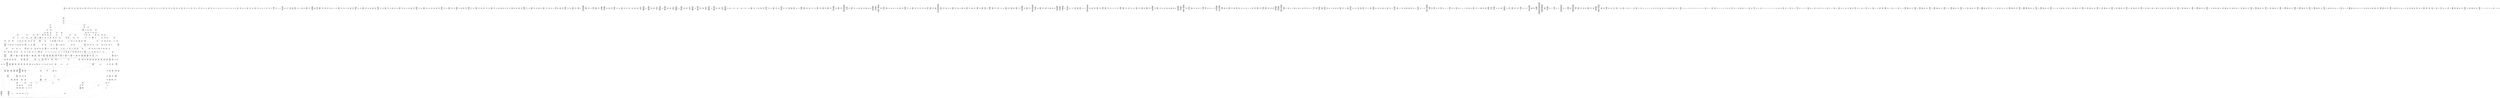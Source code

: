 /* Generated by GvGen v.1.0 (https://www.github.com/stricaud/gvgen) */

digraph G {
compound=true;
   node1 [label="[anywhere]"];
   node2 [label="# 0x0
PUSHX Data
PUSHX Data
MSTORE
PUSHX LogicData
CALLDATASIZE
LT
PUSHX Data
JUMPI
"];
   node3 [label="# 0xd
PUSHX Data
CALLDATALOAD
PUSHX BitData
SHR
PUSHX LogicData
GT
PUSHX Data
JUMPI
"];
   node4 [label="# 0x1e
PUSHX LogicData
GT
PUSHX Data
JUMPI
"];
   node5 [label="# 0x29
PUSHX LogicData
GT
PUSHX Data
JUMPI
"];
   node6 [label="# 0x34
PUSHX LogicData
GT
PUSHX Data
JUMPI
"];
   node7 [label="# 0x3f
PUSHX LogicData
EQ
PUSHX Data
JUMPI
"];
   node8 [label="# 0x4a
PUSHX LogicData
EQ
PUSHX Data
JUMPI
"];
   node9 [label="# 0x55
PUSHX LogicData
EQ
PUSHX Data
JUMPI
"];
   node10 [label="# 0x60
PUSHX LogicData
EQ
PUSHX Data
JUMPI
"];
   node11 [label="# 0x6b
PUSHX Data
JUMP
"];
   node12 [label="# 0x6f
JUMPDEST
PUSHX LogicData
EQ
PUSHX Data
JUMPI
"];
   node13 [label="# 0x7b
PUSHX LogicData
EQ
PUSHX Data
JUMPI
"];
   node14 [label="# 0x86
PUSHX LogicData
EQ
PUSHX Data
JUMPI
"];
   node15 [label="# 0x91
PUSHX Data
JUMP
"];
   node16 [label="# 0x95
JUMPDEST
PUSHX LogicData
EQ
PUSHX Data
JUMPI
"];
   node17 [label="# 0xa1
PUSHX LogicData
EQ
PUSHX Data
JUMPI
"];
   node18 [label="# 0xac
PUSHX LogicData
EQ
PUSHX Data
JUMPI
"];
   node19 [label="# 0xb7
PUSHX LogicData
EQ
PUSHX Data
JUMPI
"];
   node20 [label="# 0xc2
PUSHX LogicData
EQ
PUSHX Data
JUMPI
"];
   node21 [label="# 0xcd
PUSHX LogicData
EQ
PUSHX Data
JUMPI
"];
   node22 [label="# 0xd8
PUSHX Data
JUMP
"];
   node23 [label="# 0xdc
JUMPDEST
PUSHX LogicData
GT
PUSHX Data
JUMPI
"];
   node24 [label="# 0xe8
PUSHX LogicData
EQ
PUSHX Data
JUMPI
"];
   node25 [label="# 0xf3
PUSHX LogicData
EQ
PUSHX Data
JUMPI
"];
   node26 [label="# 0xfe
PUSHX LogicData
EQ
PUSHX Data
JUMPI
"];
   node27 [label="# 0x109
PUSHX LogicData
EQ
PUSHX Data
JUMPI
"];
   node28 [label="# 0x114
PUSHX LogicData
EQ
PUSHX Data
JUMPI
"];
   node29 [label="# 0x11f
PUSHX LogicData
EQ
PUSHX Data
JUMPI
"];
   node30 [label="# 0x12a
PUSHX Data
JUMP
"];
   node31 [label="# 0x12e
JUMPDEST
PUSHX LogicData
EQ
PUSHX Data
JUMPI
"];
   node32 [label="# 0x13a
PUSHX LogicData
EQ
PUSHX Data
JUMPI
"];
   node33 [label="# 0x145
PUSHX LogicData
EQ
PUSHX Data
JUMPI
"];
   node34 [label="# 0x150
PUSHX LogicData
EQ
PUSHX Data
JUMPI
"];
   node35 [label="# 0x15b
PUSHX LogicData
EQ
PUSHX Data
JUMPI
"];
   node36 [label="# 0x166
PUSHX LogicData
EQ
PUSHX Data
JUMPI
"];
   node37 [label="# 0x171
PUSHX Data
JUMP
"];
   node38 [label="# 0x175
JUMPDEST
PUSHX LogicData
GT
PUSHX Data
JUMPI
"];
   node39 [label="# 0x181
PUSHX LogicData
GT
PUSHX Data
JUMPI
"];
   node40 [label="# 0x18c
PUSHX LogicData
EQ
PUSHX Data
JUMPI
"];
   node41 [label="# 0x197
PUSHX LogicData
EQ
PUSHX Data
JUMPI
"];
   node42 [label="# 0x1a2
PUSHX LogicData
EQ
PUSHX Data
JUMPI
"];
   node43 [label="# 0x1ad
PUSHX LogicData
EQ
PUSHX Data
JUMPI
"];
   node44 [label="# 0x1b8
PUSHX LogicData
EQ
PUSHX Data
JUMPI
"];
   node45 [label="# 0x1c3
PUSHX LogicData
EQ
PUSHX Data
JUMPI
"];
   node46 [label="# 0x1ce
PUSHX Data
JUMP
"];
   node47 [label="# 0x1d2
JUMPDEST
PUSHX LogicData
EQ
PUSHX Data
JUMPI
"];
   node48 [label="# 0x1de
PUSHX LogicData
EQ
PUSHX Data
JUMPI
"];
   node49 [label="# 0x1e9
PUSHX LogicData
EQ
PUSHX Data
JUMPI
"];
   node50 [label="# 0x1f4
PUSHX LogicData
EQ
PUSHX Data
JUMPI
"];
   node51 [label="# 0x1ff
PUSHX LogicData
EQ
PUSHX Data
JUMPI
"];
   node52 [label="# 0x20a
PUSHX LogicData
EQ
PUSHX Data
JUMPI
"];
   node53 [label="# 0x215
PUSHX Data
JUMP
"];
   node54 [label="# 0x219
JUMPDEST
PUSHX LogicData
GT
PUSHX Data
JUMPI
"];
   node55 [label="# 0x225
PUSHX LogicData
EQ
PUSHX Data
JUMPI
"];
   node56 [label="# 0x230
PUSHX LogicData
EQ
PUSHX Data
JUMPI
"];
   node57 [label="# 0x23b
PUSHX LogicData
EQ
PUSHX Data
JUMPI
"];
   node58 [label="# 0x246
PUSHX LogicData
EQ
PUSHX Data
JUMPI
"];
   node59 [label="# 0x251
PUSHX LogicData
EQ
PUSHX Data
JUMPI
"];
   node60 [label="# 0x25c
PUSHX LogicData
EQ
PUSHX Data
JUMPI
"];
   node61 [label="# 0x267
PUSHX Data
JUMP
"];
   node62 [label="# 0x26b
JUMPDEST
PUSHX LogicData
EQ
PUSHX Data
JUMPI
"];
   node63 [label="# 0x277
PUSHX LogicData
EQ
PUSHX Data
JUMPI
"];
   node64 [label="# 0x282
PUSHX LogicData
EQ
PUSHX Data
JUMPI
"];
   node65 [label="# 0x28d
PUSHX LogicData
EQ
PUSHX Data
JUMPI
"];
   node66 [label="# 0x298
PUSHX LogicData
EQ
PUSHX Data
JUMPI
"];
   node67 [label="# 0x2a3
PUSHX LogicData
EQ
PUSHX Data
JUMPI
"];
   node68 [label="# 0x2ae
JUMPDEST
PUSHX Data
REVERT
"];
   node69 [label="# 0x2b3
JUMPDEST
CALLVALUE
ISZERO
PUSHX Data
JUMPI
"];
   node70 [label="# 0x2bb
PUSHX Data
REVERT
"];
   node71 [label="# 0x2bf
JUMPDEST
PUSHX Data
PUSHX ArithData
CALLDATASIZE
SUB
ADD
PUSHX Data
PUSHX Data
JUMP
"];
   node72 [label="# 0x2d5
JUMPDEST
PUSHX Data
JUMP
"];
   node73 [label="# 0x2da
JUMPDEST
PUSHX MemData
MLOAD
PUSHX Data
PUSHX Data
JUMP
"];
   node74 [label="# 0x2e7
JUMPDEST
PUSHX MemData
MLOAD
SUB
RETURN
"];
   node75 [label="# 0x2f0
JUMPDEST
CALLVALUE
ISZERO
PUSHX Data
JUMPI
"];
   node76 [label="# 0x2f8
PUSHX Data
REVERT
"];
   node77 [label="# 0x2fc
JUMPDEST
PUSHX Data
PUSHX Data
JUMP
"];
   node78 [label="# 0x305
JUMPDEST
PUSHX MemData
MLOAD
PUSHX Data
PUSHX Data
JUMP
"];
   node79 [label="# 0x312
JUMPDEST
PUSHX MemData
MLOAD
SUB
RETURN
"];
   node80 [label="# 0x31b
JUMPDEST
CALLVALUE
ISZERO
PUSHX Data
JUMPI
"];
   node81 [label="# 0x323
PUSHX Data
REVERT
"];
   node82 [label="# 0x327
JUMPDEST
PUSHX Data
PUSHX Data
JUMP
"];
   node83 [label="# 0x330
JUMPDEST
PUSHX MemData
MLOAD
PUSHX Data
PUSHX Data
JUMP
"];
   node84 [label="# 0x33d
JUMPDEST
PUSHX MemData
MLOAD
SUB
RETURN
"];
   node85 [label="# 0x346
JUMPDEST
CALLVALUE
ISZERO
PUSHX Data
JUMPI
"];
   node86 [label="# 0x34e
PUSHX Data
REVERT
"];
   node87 [label="# 0x352
JUMPDEST
PUSHX Data
PUSHX ArithData
CALLDATASIZE
SUB
ADD
PUSHX Data
PUSHX Data
JUMP
"];
   node88 [label="# 0x368
JUMPDEST
PUSHX Data
JUMP
"];
   node89 [label="# 0x36d
JUMPDEST
PUSHX MemData
MLOAD
PUSHX Data
PUSHX Data
JUMP
"];
   node90 [label="# 0x37a
JUMPDEST
PUSHX MemData
MLOAD
SUB
RETURN
"];
   node91 [label="# 0x383
JUMPDEST
CALLVALUE
ISZERO
PUSHX Data
JUMPI
"];
   node92 [label="# 0x38b
PUSHX Data
REVERT
"];
   node93 [label="# 0x38f
JUMPDEST
PUSHX Data
PUSHX ArithData
CALLDATASIZE
SUB
ADD
PUSHX Data
PUSHX Data
JUMP
"];
   node94 [label="# 0x3a5
JUMPDEST
PUSHX Data
JUMP
"];
   node95 [label="# 0x3aa
JUMPDEST
STOP
"];
   node96 [label="# 0x3ac
JUMPDEST
CALLVALUE
ISZERO
PUSHX Data
JUMPI
"];
   node97 [label="# 0x3b4
PUSHX Data
REVERT
"];
   node98 [label="# 0x3b8
JUMPDEST
PUSHX Data
PUSHX Data
JUMP
"];
   node99 [label="# 0x3c1
JUMPDEST
PUSHX MemData
MLOAD
PUSHX Data
PUSHX Data
JUMP
"];
   node100 [label="# 0x3ce
JUMPDEST
PUSHX MemData
MLOAD
SUB
RETURN
"];
   node101 [label="# 0x3d7
JUMPDEST
CALLVALUE
ISZERO
PUSHX Data
JUMPI
"];
   node102 [label="# 0x3df
PUSHX Data
REVERT
"];
   node103 [label="# 0x3e3
JUMPDEST
PUSHX Data
PUSHX ArithData
CALLDATASIZE
SUB
ADD
PUSHX Data
PUSHX Data
JUMP
"];
   node104 [label="# 0x3f9
JUMPDEST
PUSHX Data
JUMP
"];
   node105 [label="# 0x3fe
JUMPDEST
STOP
"];
   node106 [label="# 0x400
JUMPDEST
CALLVALUE
ISZERO
PUSHX Data
JUMPI
"];
   node107 [label="# 0x408
PUSHX Data
REVERT
"];
   node108 [label="# 0x40c
JUMPDEST
PUSHX Data
PUSHX Data
JUMP
"];
   node109 [label="# 0x415
JUMPDEST
PUSHX MemData
MLOAD
PUSHX Data
PUSHX Data
JUMP
"];
   node110 [label="# 0x422
JUMPDEST
PUSHX MemData
MLOAD
SUB
RETURN
"];
   node111 [label="# 0x42b
JUMPDEST
CALLVALUE
ISZERO
PUSHX Data
JUMPI
"];
   node112 [label="# 0x433
PUSHX Data
REVERT
"];
   node113 [label="# 0x437
JUMPDEST
PUSHX Data
PUSHX Data
JUMP
"];
   node114 [label="# 0x440
JUMPDEST
PUSHX MemData
MLOAD
PUSHX Data
PUSHX Data
JUMP
"];
   node115 [label="# 0x44d
JUMPDEST
PUSHX MemData
MLOAD
SUB
RETURN
"];
   node116 [label="# 0x456
JUMPDEST
CALLVALUE
ISZERO
PUSHX Data
JUMPI
"];
   node117 [label="# 0x45e
PUSHX Data
REVERT
"];
   node118 [label="# 0x462
JUMPDEST
PUSHX Data
PUSHX Data
JUMP
"];
   node119 [label="# 0x46b
JUMPDEST
PUSHX MemData
MLOAD
PUSHX Data
PUSHX Data
JUMP
"];
   node120 [label="# 0x478
JUMPDEST
PUSHX MemData
MLOAD
SUB
RETURN
"];
   node121 [label="# 0x481
JUMPDEST
CALLVALUE
ISZERO
PUSHX Data
JUMPI
"];
   node122 [label="# 0x489
PUSHX Data
REVERT
"];
   node123 [label="# 0x48d
JUMPDEST
PUSHX Data
PUSHX ArithData
CALLDATASIZE
SUB
ADD
PUSHX Data
PUSHX Data
JUMP
"];
   node124 [label="# 0x4a3
JUMPDEST
PUSHX Data
JUMP
"];
   node125 [label="# 0x4a8
JUMPDEST
STOP
"];
   node126 [label="# 0x4aa
JUMPDEST
CALLVALUE
ISZERO
PUSHX Data
JUMPI
"];
   node127 [label="# 0x4b2
PUSHX Data
REVERT
"];
   node128 [label="# 0x4b6
JUMPDEST
PUSHX Data
PUSHX ArithData
CALLDATASIZE
SUB
ADD
PUSHX Data
PUSHX Data
JUMP
"];
   node129 [label="# 0x4cc
JUMPDEST
PUSHX Data
JUMP
"];
   node130 [label="# 0x4d1
JUMPDEST
STOP
"];
   node131 [label="# 0x4d3
JUMPDEST
CALLVALUE
ISZERO
PUSHX Data
JUMPI
"];
   node132 [label="# 0x4db
PUSHX Data
REVERT
"];
   node133 [label="# 0x4df
JUMPDEST
PUSHX Data
PUSHX ArithData
CALLDATASIZE
SUB
ADD
PUSHX Data
PUSHX Data
JUMP
"];
   node134 [label="# 0x4f5
JUMPDEST
PUSHX Data
JUMP
"];
   node135 [label="# 0x4fa
JUMPDEST
STOP
"];
   node136 [label="# 0x4fc
JUMPDEST
CALLVALUE
ISZERO
PUSHX Data
JUMPI
"];
   node137 [label="# 0x504
PUSHX Data
REVERT
"];
   node138 [label="# 0x508
JUMPDEST
PUSHX Data
PUSHX Data
JUMP
"];
   node139 [label="# 0x511
JUMPDEST
PUSHX MemData
MLOAD
PUSHX Data
PUSHX Data
JUMP
"];
   node140 [label="# 0x51e
JUMPDEST
PUSHX MemData
MLOAD
SUB
RETURN
"];
   node141 [label="# 0x527
JUMPDEST
CALLVALUE
ISZERO
PUSHX Data
JUMPI
"];
   node142 [label="# 0x52f
PUSHX Data
REVERT
"];
   node143 [label="# 0x533
JUMPDEST
PUSHX Data
PUSHX Data
JUMP
"];
   node144 [label="# 0x53c
JUMPDEST
PUSHX MemData
MLOAD
PUSHX Data
PUSHX Data
JUMP
"];
   node145 [label="# 0x549
JUMPDEST
PUSHX MemData
MLOAD
SUB
RETURN
"];
   node146 [label="# 0x552
JUMPDEST
CALLVALUE
ISZERO
PUSHX Data
JUMPI
"];
   node147 [label="# 0x55a
PUSHX Data
REVERT
"];
   node148 [label="# 0x55e
JUMPDEST
PUSHX Data
PUSHX Data
JUMP
"];
   node149 [label="# 0x567
JUMPDEST
PUSHX MemData
MLOAD
PUSHX Data
PUSHX Data
JUMP
"];
   node150 [label="# 0x574
JUMPDEST
PUSHX MemData
MLOAD
SUB
RETURN
"];
   node151 [label="# 0x57d
JUMPDEST
CALLVALUE
ISZERO
PUSHX Data
JUMPI
"];
   node152 [label="# 0x585
PUSHX Data
REVERT
"];
   node153 [label="# 0x589
JUMPDEST
PUSHX Data
PUSHX Data
JUMP
"];
   node154 [label="# 0x592
JUMPDEST
STOP
"];
   node155 [label="# 0x594
JUMPDEST
CALLVALUE
ISZERO
PUSHX Data
JUMPI
"];
   node156 [label="# 0x59c
PUSHX Data
REVERT
"];
   node157 [label="# 0x5a0
JUMPDEST
PUSHX Data
PUSHX ArithData
CALLDATASIZE
SUB
ADD
PUSHX Data
PUSHX Data
JUMP
"];
   node158 [label="# 0x5b6
JUMPDEST
PUSHX Data
JUMP
"];
   node159 [label="# 0x5bb
JUMPDEST
STOP
"];
   node160 [label="# 0x5bd
JUMPDEST
CALLVALUE
ISZERO
PUSHX Data
JUMPI
"];
   node161 [label="# 0x5c5
PUSHX Data
REVERT
"];
   node162 [label="# 0x5c9
JUMPDEST
PUSHX Data
PUSHX ArithData
CALLDATASIZE
SUB
ADD
PUSHX Data
PUSHX Data
JUMP
"];
   node163 [label="# 0x5df
JUMPDEST
PUSHX Data
JUMP
"];
   node164 [label="# 0x5e4
JUMPDEST
STOP
"];
   node165 [label="# 0x5e6
JUMPDEST
CALLVALUE
ISZERO
PUSHX Data
JUMPI
"];
   node166 [label="# 0x5ee
PUSHX Data
REVERT
"];
   node167 [label="# 0x5f2
JUMPDEST
PUSHX Data
PUSHX ArithData
CALLDATASIZE
SUB
ADD
PUSHX Data
PUSHX Data
JUMP
"];
   node168 [label="# 0x608
JUMPDEST
PUSHX Data
JUMP
"];
   node169 [label="# 0x60d
JUMPDEST
STOP
"];
   node170 [label="# 0x60f
JUMPDEST
CALLVALUE
ISZERO
PUSHX Data
JUMPI
"];
   node171 [label="# 0x617
PUSHX Data
REVERT
"];
   node172 [label="# 0x61b
JUMPDEST
PUSHX Data
PUSHX ArithData
CALLDATASIZE
SUB
ADD
PUSHX Data
PUSHX Data
JUMP
"];
   node173 [label="# 0x631
JUMPDEST
PUSHX Data
JUMP
"];
   node174 [label="# 0x636
JUMPDEST
STOP
"];
   node175 [label="# 0x638
JUMPDEST
CALLVALUE
ISZERO
PUSHX Data
JUMPI
"];
   node176 [label="# 0x640
PUSHX Data
REVERT
"];
   node177 [label="# 0x644
JUMPDEST
PUSHX Data
PUSHX ArithData
CALLDATASIZE
SUB
ADD
PUSHX Data
PUSHX Data
JUMP
"];
   node178 [label="# 0x65a
JUMPDEST
PUSHX Data
JUMP
"];
   node179 [label="# 0x65f
JUMPDEST
PUSHX MemData
MLOAD
PUSHX Data
PUSHX Data
JUMP
"];
   node180 [label="# 0x66c
JUMPDEST
PUSHX MemData
MLOAD
SUB
RETURN
"];
   node181 [label="# 0x675
JUMPDEST
CALLVALUE
ISZERO
PUSHX Data
JUMPI
"];
   node182 [label="# 0x67d
PUSHX Data
REVERT
"];
   node183 [label="# 0x681
JUMPDEST
PUSHX Data
PUSHX ArithData
CALLDATASIZE
SUB
ADD
PUSHX Data
PUSHX Data
JUMP
"];
   node184 [label="# 0x697
JUMPDEST
PUSHX Data
JUMP
"];
   node185 [label="# 0x69c
JUMPDEST
STOP
"];
   node186 [label="# 0x69e
JUMPDEST
CALLVALUE
ISZERO
PUSHX Data
JUMPI
"];
   node187 [label="# 0x6a6
PUSHX Data
REVERT
"];
   node188 [label="# 0x6aa
JUMPDEST
PUSHX Data
PUSHX ArithData
CALLDATASIZE
SUB
ADD
PUSHX Data
PUSHX Data
JUMP
"];
   node189 [label="# 0x6c0
JUMPDEST
PUSHX Data
JUMP
"];
   node190 [label="# 0x6c5
JUMPDEST
PUSHX MemData
MLOAD
PUSHX Data
PUSHX Data
JUMP
"];
   node191 [label="# 0x6d2
JUMPDEST
PUSHX MemData
MLOAD
SUB
RETURN
"];
   node192 [label="# 0x6db
JUMPDEST
CALLVALUE
ISZERO
PUSHX Data
JUMPI
"];
   node193 [label="# 0x6e3
PUSHX Data
REVERT
"];
   node194 [label="# 0x6e7
JUMPDEST
PUSHX Data
PUSHX Data
JUMP
"];
   node195 [label="# 0x6f0
JUMPDEST
PUSHX MemData
MLOAD
PUSHX Data
PUSHX Data
JUMP
"];
   node196 [label="# 0x6fd
JUMPDEST
PUSHX MemData
MLOAD
SUB
RETURN
"];
   node197 [label="# 0x706
JUMPDEST
CALLVALUE
ISZERO
PUSHX Data
JUMPI
"];
   node198 [label="# 0x70e
PUSHX Data
REVERT
"];
   node199 [label="# 0x712
JUMPDEST
PUSHX Data
PUSHX ArithData
CALLDATASIZE
SUB
ADD
PUSHX Data
PUSHX Data
JUMP
"];
   node200 [label="# 0x728
JUMPDEST
PUSHX Data
JUMP
"];
   node201 [label="# 0x72d
JUMPDEST
PUSHX MemData
MLOAD
PUSHX Data
PUSHX Data
JUMP
"];
   node202 [label="# 0x73a
JUMPDEST
PUSHX MemData
MLOAD
SUB
RETURN
"];
   node203 [label="# 0x743
JUMPDEST
CALLVALUE
ISZERO
PUSHX Data
JUMPI
"];
   node204 [label="# 0x74b
PUSHX Data
REVERT
"];
   node205 [label="# 0x74f
JUMPDEST
PUSHX Data
PUSHX ArithData
CALLDATASIZE
SUB
ADD
PUSHX Data
PUSHX Data
JUMP
"];
   node206 [label="# 0x765
JUMPDEST
PUSHX Data
JUMP
"];
   node207 [label="# 0x76a
JUMPDEST
PUSHX MemData
MLOAD
PUSHX Data
PUSHX Data
JUMP
"];
   node208 [label="# 0x777
JUMPDEST
PUSHX MemData
MLOAD
SUB
RETURN
"];
   node209 [label="# 0x780
JUMPDEST
CALLVALUE
ISZERO
PUSHX Data
JUMPI
"];
   node210 [label="# 0x788
PUSHX Data
REVERT
"];
   node211 [label="# 0x78c
JUMPDEST
PUSHX Data
PUSHX ArithData
CALLDATASIZE
SUB
ADD
PUSHX Data
PUSHX Data
JUMP
"];
   node212 [label="# 0x7a2
JUMPDEST
PUSHX Data
JUMP
"];
   node213 [label="# 0x7a7
JUMPDEST
STOP
"];
   node214 [label="# 0x7a9
JUMPDEST
CALLVALUE
ISZERO
PUSHX Data
JUMPI
"];
   node215 [label="# 0x7b1
PUSHX Data
REVERT
"];
   node216 [label="# 0x7b5
JUMPDEST
PUSHX Data
PUSHX Data
JUMP
"];
   node217 [label="# 0x7be
JUMPDEST
PUSHX MemData
MLOAD
PUSHX Data
PUSHX Data
JUMP
"];
   node218 [label="# 0x7cb
JUMPDEST
PUSHX MemData
MLOAD
SUB
RETURN
"];
   node219 [label="# 0x7d4
JUMPDEST
CALLVALUE
ISZERO
PUSHX Data
JUMPI
"];
   node220 [label="# 0x7dc
PUSHX Data
REVERT
"];
   node221 [label="# 0x7e0
JUMPDEST
PUSHX Data
PUSHX Data
JUMP
"];
   node222 [label="# 0x7e9
JUMPDEST
PUSHX MemData
MLOAD
PUSHX Data
PUSHX Data
JUMP
"];
   node223 [label="# 0x7f6
JUMPDEST
PUSHX MemData
MLOAD
SUB
RETURN
"];
   node224 [label="# 0x7ff
JUMPDEST
CALLVALUE
ISZERO
PUSHX Data
JUMPI
"];
   node225 [label="# 0x807
PUSHX Data
REVERT
"];
   node226 [label="# 0x80b
JUMPDEST
PUSHX Data
PUSHX Data
JUMP
"];
   node227 [label="# 0x814
JUMPDEST
STOP
"];
   node228 [label="# 0x816
JUMPDEST
CALLVALUE
ISZERO
PUSHX Data
JUMPI
"];
   node229 [label="# 0x81e
PUSHX Data
REVERT
"];
   node230 [label="# 0x822
JUMPDEST
PUSHX Data
PUSHX Data
JUMP
"];
   node231 [label="# 0x82b
JUMPDEST
PUSHX MemData
MLOAD
PUSHX Data
PUSHX Data
JUMP
"];
   node232 [label="# 0x838
JUMPDEST
PUSHX MemData
MLOAD
SUB
RETURN
"];
   node233 [label="# 0x841
JUMPDEST
CALLVALUE
ISZERO
PUSHX Data
JUMPI
"];
   node234 [label="# 0x849
PUSHX Data
REVERT
"];
   node235 [label="# 0x84d
JUMPDEST
PUSHX Data
PUSHX Data
JUMP
"];
   node236 [label="# 0x856
JUMPDEST
PUSHX MemData
MLOAD
PUSHX Data
PUSHX Data
JUMP
"];
   node237 [label="# 0x863
JUMPDEST
PUSHX MemData
MLOAD
SUB
RETURN
"];
   node238 [label="# 0x86c
JUMPDEST
CALLVALUE
ISZERO
PUSHX Data
JUMPI
"];
   node239 [label="# 0x874
PUSHX Data
REVERT
"];
   node240 [label="# 0x878
JUMPDEST
PUSHX Data
PUSHX ArithData
CALLDATASIZE
SUB
ADD
PUSHX Data
PUSHX Data
JUMP
"];
   node241 [label="# 0x88e
JUMPDEST
PUSHX Data
JUMP
"];
   node242 [label="# 0x893
JUMPDEST
STOP
"];
   node243 [label="# 0x895
JUMPDEST
CALLVALUE
ISZERO
PUSHX Data
JUMPI
"];
   node244 [label="# 0x89d
PUSHX Data
REVERT
"];
   node245 [label="# 0x8a1
JUMPDEST
PUSHX Data
PUSHX Data
JUMP
"];
   node246 [label="# 0x8aa
JUMPDEST
PUSHX MemData
MLOAD
PUSHX Data
PUSHX Data
JUMP
"];
   node247 [label="# 0x8b7
JUMPDEST
PUSHX MemData
MLOAD
SUB
RETURN
"];
   node248 [label="# 0x8c0
JUMPDEST
PUSHX Data
PUSHX ArithData
CALLDATASIZE
SUB
ADD
PUSHX Data
PUSHX Data
JUMP
"];
   node249 [label="# 0x8d5
JUMPDEST
PUSHX Data
JUMP
"];
   node250 [label="# 0x8da
JUMPDEST
STOP
"];
   node251 [label="# 0x8dc
JUMPDEST
CALLVALUE
ISZERO
PUSHX Data
JUMPI
"];
   node252 [label="# 0x8e4
PUSHX Data
REVERT
"];
   node253 [label="# 0x8e8
JUMPDEST
PUSHX Data
PUSHX Data
JUMP
"];
   node254 [label="# 0x8f1
JUMPDEST
PUSHX MemData
MLOAD
PUSHX Data
PUSHX Data
JUMP
"];
   node255 [label="# 0x8fe
JUMPDEST
PUSHX MemData
MLOAD
SUB
RETURN
"];
   node256 [label="# 0x907
JUMPDEST
CALLVALUE
ISZERO
PUSHX Data
JUMPI
"];
   node257 [label="# 0x90f
PUSHX Data
REVERT
"];
   node258 [label="# 0x913
JUMPDEST
PUSHX Data
PUSHX ArithData
CALLDATASIZE
SUB
ADD
PUSHX Data
PUSHX Data
JUMP
"];
   node259 [label="# 0x929
JUMPDEST
PUSHX Data
JUMP
"];
   node260 [label="# 0x92e
JUMPDEST
STOP
"];
   node261 [label="# 0x930
JUMPDEST
CALLVALUE
ISZERO
PUSHX Data
JUMPI
"];
   node262 [label="# 0x938
PUSHX Data
REVERT
"];
   node263 [label="# 0x93c
JUMPDEST
PUSHX Data
PUSHX Data
JUMP
"];
   node264 [label="# 0x945
JUMPDEST
STOP
"];
   node265 [label="# 0x947
JUMPDEST
CALLVALUE
ISZERO
PUSHX Data
JUMPI
"];
   node266 [label="# 0x94f
PUSHX Data
REVERT
"];
   node267 [label="# 0x953
JUMPDEST
PUSHX Data
PUSHX ArithData
CALLDATASIZE
SUB
ADD
PUSHX Data
PUSHX Data
JUMP
"];
   node268 [label="# 0x969
JUMPDEST
PUSHX Data
JUMP
"];
   node269 [label="# 0x96e
JUMPDEST
STOP
"];
   node270 [label="# 0x970
JUMPDEST
CALLVALUE
ISZERO
PUSHX Data
JUMPI
"];
   node271 [label="# 0x978
PUSHX Data
REVERT
"];
   node272 [label="# 0x97c
JUMPDEST
PUSHX Data
PUSHX ArithData
CALLDATASIZE
SUB
ADD
PUSHX Data
PUSHX Data
JUMP
"];
   node273 [label="# 0x992
JUMPDEST
PUSHX Data
JUMP
"];
   node274 [label="# 0x997
JUMPDEST
STOP
"];
   node275 [label="# 0x999
JUMPDEST
CALLVALUE
ISZERO
PUSHX Data
JUMPI
"];
   node276 [label="# 0x9a1
PUSHX Data
REVERT
"];
   node277 [label="# 0x9a5
JUMPDEST
PUSHX Data
PUSHX ArithData
CALLDATASIZE
SUB
ADD
PUSHX Data
PUSHX Data
JUMP
"];
   node278 [label="# 0x9bb
JUMPDEST
PUSHX Data
JUMP
"];
   node279 [label="# 0x9c0
JUMPDEST
PUSHX MemData
MLOAD
PUSHX Data
PUSHX Data
JUMP
"];
   node280 [label="# 0x9cd
JUMPDEST
PUSHX MemData
MLOAD
SUB
RETURN
"];
   node281 [label="# 0x9d6
JUMPDEST
PUSHX Data
PUSHX ArithData
CALLDATASIZE
SUB
ADD
PUSHX Data
PUSHX Data
JUMP
"];
   node282 [label="# 0x9eb
JUMPDEST
PUSHX Data
JUMP
"];
   node283 [label="# 0x9f0
JUMPDEST
STOP
"];
   node284 [label="# 0x9f2
JUMPDEST
CALLVALUE
ISZERO
PUSHX Data
JUMPI
"];
   node285 [label="# 0x9fa
PUSHX Data
REVERT
"];
   node286 [label="# 0x9fe
JUMPDEST
PUSHX Data
PUSHX Data
JUMP
"];
   node287 [label="# 0xa07
JUMPDEST
PUSHX MemData
MLOAD
PUSHX Data
PUSHX Data
JUMP
"];
   node288 [label="# 0xa14
JUMPDEST
PUSHX MemData
MLOAD
SUB
RETURN
"];
   node289 [label="# 0xa1d
JUMPDEST
CALLVALUE
ISZERO
PUSHX Data
JUMPI
"];
   node290 [label="# 0xa25
PUSHX Data
REVERT
"];
   node291 [label="# 0xa29
JUMPDEST
PUSHX Data
PUSHX ArithData
CALLDATASIZE
SUB
ADD
PUSHX Data
PUSHX Data
JUMP
"];
   node292 [label="# 0xa3f
JUMPDEST
PUSHX Data
JUMP
"];
   node293 [label="# 0xa44
JUMPDEST
PUSHX MemData
MLOAD
PUSHX Data
PUSHX Data
JUMP
"];
   node294 [label="# 0xa51
JUMPDEST
PUSHX MemData
MLOAD
SUB
RETURN
"];
   node295 [label="# 0xa5a
JUMPDEST
CALLVALUE
ISZERO
PUSHX Data
JUMPI
"];
   node296 [label="# 0xa62
PUSHX Data
REVERT
"];
   node297 [label="# 0xa66
JUMPDEST
PUSHX Data
PUSHX ArithData
CALLDATASIZE
SUB
ADD
PUSHX Data
PUSHX Data
JUMP
"];
   node298 [label="# 0xa7c
JUMPDEST
PUSHX Data
JUMP
"];
   node299 [label="# 0xa81
JUMPDEST
STOP
"];
   node300 [label="# 0xa83
JUMPDEST
CALLVALUE
ISZERO
PUSHX Data
JUMPI
"];
   node301 [label="# 0xa8b
PUSHX Data
REVERT
"];
   node302 [label="# 0xa8f
JUMPDEST
PUSHX Data
PUSHX Data
JUMP
"];
   node303 [label="# 0xa98
JUMPDEST
STOP
"];
   node304 [label="# 0xa9a
JUMPDEST
CALLVALUE
ISZERO
PUSHX Data
JUMPI
"];
   node305 [label="# 0xaa2
PUSHX Data
REVERT
"];
   node306 [label="# 0xaa6
JUMPDEST
PUSHX Data
PUSHX Data
JUMP
"];
   node307 [label="# 0xaaf
JUMPDEST
PUSHX MemData
MLOAD
PUSHX Data
PUSHX Data
JUMP
"];
   node308 [label="# 0xabc
JUMPDEST
PUSHX MemData
MLOAD
SUB
RETURN
"];
   node309 [label="# 0xac5
JUMPDEST
PUSHX Data
PUSHX ArithData
CALLDATASIZE
SUB
ADD
PUSHX Data
PUSHX Data
JUMP
"];
   node310 [label="# 0xada
JUMPDEST
PUSHX Data
JUMP
"];
   node311 [label="# 0xadf
JUMPDEST
STOP
"];
   node312 [label="# 0xae1
JUMPDEST
PUSHX Data
PUSHX BitData
PUSHX BitData
NOT
AND
PUSHX BitData
NOT
AND
EQ
PUSHX Data
JUMPI
"];
   node313 [label="# 0xb4a
PUSHX Data
PUSHX Data
JUMP
"];
   node314 [label="# 0xb53
JUMPDEST
"];
   node315 [label="# 0xb54
JUMPDEST
JUMP
"];
   node316 [label="# 0xb5b
JUMPDEST
PUSHX Data
JUMP
"];
   node317 [label="# 0xb61
JUMPDEST
PUSHX Data
PUSHX StorData
SLOAD
PUSHX Data
PUSHX Data
JUMP
"];
   node318 [label="# 0xb70
JUMPDEST
PUSHX ArithData
ADD
PUSHX ArithData
DIV
MUL
PUSHX ArithData
ADD
PUSHX MemData
MLOAD
ADD
PUSHX Data
MSTORE
MSTORE
PUSHX ArithData
ADD
SLOAD
PUSHX Data
PUSHX Data
JUMP
"];
   node319 [label="# 0xb9c
JUMPDEST
ISZERO
PUSHX Data
JUMPI
"];
   node320 [label="# 0xba3
PUSHX LogicData
LT
PUSHX Data
JUMPI
"];
   node321 [label="# 0xbab
PUSHX ArithData
SLOAD
DIV
MUL
MSTORE
PUSHX ArithData
ADD
PUSHX Data
JUMP
"];
   node322 [label="# 0xbbe
JUMPDEST
ADD
PUSHX Data
MSTORE
PUSHX Data
PUSHX Data
SHA3
"];
   node323 [label="# 0xbcc
JUMPDEST
SLOAD
MSTORE
PUSHX ArithData
ADD
PUSHX ArithData
ADD
GT
PUSHX Data
JUMPI
"];
   node324 [label="# 0xbe0
SUB
PUSHX BitData
AND
ADD
"];
   node325 [label="# 0xbe9
JUMPDEST
JUMP
"];
   node326 [label="# 0xbf3
JUMPDEST
PUSHX Data
PUSHX Data
PUSHX Data
JUMP
"];
   node327 [label="# 0xbfe
JUMPDEST
PUSHX Data
JUMPI
"];
   node328 [label="# 0xc03
PUSHX MemData
MLOAD
PUSHX Data
MSTORE
PUSHX ArithData
ADD
PUSHX Data
PUSHX Data
JUMP
"];
   node329 [label="# 0xc34
JUMPDEST
PUSHX MemData
MLOAD
SUB
REVERT
"];
   node330 [label="# 0xc3d
JUMPDEST
PUSHX Data
PUSHX ArithData
MSTORE
PUSHX ArithData
ADD
MSTORE
PUSHX ArithData
ADD
PUSHX Data
SHA3
PUSHX ArithData
SLOAD
PUSHX ArithData
EXP
DIV
PUSHX BitData
AND
JUMP
"];
   node331 [label="# 0xc78
JUMPDEST
PUSHX Data
PUSHX Data
PUSHX Data
JUMP
"];
   node332 [label="# 0xc83
JUMPDEST
PUSHX BitData
AND
PUSHX BitData
AND
EQ
ISZERO
PUSHX Data
JUMPI
"];
   node333 [label="# 0xcba
PUSHX MemData
MLOAD
PUSHX Data
MSTORE
PUSHX ArithData
ADD
PUSHX Data
PUSHX Data
JUMP
"];
   node334 [label="# 0xceb
JUMPDEST
PUSHX MemData
MLOAD
SUB
REVERT
"];
   node335 [label="# 0xcf4
JUMPDEST
PUSHX BitData
AND
PUSHX Data
PUSHX Data
JUMP
"];
   node336 [label="# 0xd13
JUMPDEST
PUSHX BitData
AND
EQ
PUSHX Data
JUMPI
"];
   node337 [label="# 0xd30
PUSHX Data
PUSHX Data
PUSHX Data
JUMP
"];
   node338 [label="# 0xd3c
JUMPDEST
PUSHX Data
JUMP
"];
   node339 [label="# 0xd41
JUMPDEST
"];
   node340 [label="# 0xd42
JUMPDEST
PUSHX Data
JUMPI
"];
   node341 [label="# 0xd47
PUSHX MemData
MLOAD
PUSHX Data
MSTORE
PUSHX ArithData
ADD
PUSHX Data
PUSHX Data
JUMP
"];
   node342 [label="# 0xd78
JUMPDEST
PUSHX MemData
MLOAD
SUB
REVERT
"];
   node343 [label="# 0xd81
JUMPDEST
PUSHX Data
PUSHX Data
JUMP
"];
   node344 [label="# 0xd8b
JUMPDEST
JUMP
"];
   node345 [label="# 0xd90
JUMPDEST
PUSHX StorData
PUSHX ArithData
SLOAD
PUSHX ArithData
EXP
DIV
PUSHX BitData
AND
JUMP
"];
   node346 [label="# 0xda3
JUMPDEST
PUSHX Data
PUSHX Data
JUMP
"];
   node347 [label="# 0xdab
JUMPDEST
PUSHX BitData
AND
PUSHX Data
PUSHX Data
JUMP
"];
   node348 [label="# 0xdc9
JUMPDEST
PUSHX BitData
AND
EQ
PUSHX Data
JUMPI
"];
   node349 [label="# 0xde6
PUSHX StorData
PUSHX ArithData
SLOAD
PUSHX ArithData
EXP
DIV
PUSHX BitData
AND
PUSHX BitData
AND
PUSHX Data
PUSHX Data
JUMP
"];
   node350 [label="# 0xe27
JUMPDEST
PUSHX BitData
AND
EQ
"];
   node351 [label="# 0xe3f
JUMPDEST
PUSHX Data
JUMPI
"];
   node352 [label="# 0xe44
PUSHX MemData
MLOAD
PUSHX Data
MSTORE
PUSHX ArithData
ADD
PUSHX Data
PUSHX Data
JUMP
"];
   node353 [label="# 0xe75
JUMPDEST
PUSHX MemData
MLOAD
SUB
REVERT
"];
   node354 [label="# 0xe7e
JUMPDEST
PUSHX Data
SSTORE
JUMP
"];
   node355 [label="# 0xe88
JUMPDEST
PUSHX StorData
PUSHX ArithData
SLOAD
PUSHX ArithData
EXP
DIV
PUSHX BitData
AND
JUMP
"];
   node356 [label="# 0xe9b
JUMPDEST
PUSHX Data
PUSHX StorData
SLOAD
JUMP
"];
   node357 [label="# 0xea8
JUMPDEST
PUSHX StorData
SLOAD
JUMP
"];
   node358 [label="# 0xeae
JUMPDEST
PUSHX Data
PUSHX Data
JUMP
"];
   node359 [label="# 0xeb6
JUMPDEST
PUSHX BitData
AND
PUSHX Data
PUSHX Data
JUMP
"];
   node360 [label="# 0xed4
JUMPDEST
PUSHX BitData
AND
EQ
PUSHX Data
JUMPI
"];
   node361 [label="# 0xef1
PUSHX StorData
PUSHX ArithData
SLOAD
PUSHX ArithData
EXP
DIV
PUSHX BitData
AND
PUSHX BitData
AND
PUSHX Data
PUSHX Data
JUMP
"];
   node362 [label="# 0xf32
JUMPDEST
PUSHX BitData
AND
EQ
"];
   node363 [label="# 0xf4a
JUMPDEST
PUSHX Data
JUMPI
"];
   node364 [label="# 0xf4f
PUSHX MemData
MLOAD
PUSHX Data
MSTORE
PUSHX ArithData
ADD
PUSHX Data
PUSHX Data
JUMP
"];
   node365 [label="# 0xf80
JUMPDEST
PUSHX MemData
MLOAD
SUB
REVERT
"];
   node366 [label="# 0xf89
JUMPDEST
PUSHX Data
SSTORE
JUMP
"];
   node367 [label="# 0xf93
JUMPDEST
PUSHX Data
PUSHX Data
PUSHX Data
JUMP
"];
   node368 [label="# 0xf9e
JUMPDEST
PUSHX Data
JUMP
"];
   node369 [label="# 0xfa4
JUMPDEST
PUSHX Data
JUMPI
"];
   node370 [label="# 0xfa9
PUSHX MemData
MLOAD
PUSHX Data
MSTORE
PUSHX ArithData
ADD
PUSHX Data
PUSHX Data
JUMP
"];
   node371 [label="# 0xfda
JUMPDEST
PUSHX MemData
MLOAD
SUB
REVERT
"];
   node372 [label="# 0xfe3
JUMPDEST
PUSHX Data
PUSHX Data
JUMP
"];
   node373 [label="# 0xfee
JUMPDEST
JUMP
"];
   node374 [label="# 0xff3
JUMPDEST
PUSHX Data
PUSHX Data
JUMP
"];
   node375 [label="# 0xffb
JUMPDEST
PUSHX BitData
AND
PUSHX Data
PUSHX Data
JUMP
"];
   node376 [label="# 0x1019
JUMPDEST
PUSHX BitData
AND
EQ
PUSHX Data
JUMPI
"];
   node377 [label="# 0x1036
PUSHX StorData
PUSHX ArithData
SLOAD
PUSHX ArithData
EXP
DIV
PUSHX BitData
AND
PUSHX BitData
AND
PUSHX Data
PUSHX Data
JUMP
"];
   node378 [label="# 0x1077
JUMPDEST
PUSHX BitData
AND
EQ
"];
   node379 [label="# 0x108f
JUMPDEST
PUSHX Data
JUMPI
"];
   node380 [label="# 0x1094
PUSHX MemData
MLOAD
PUSHX Data
MSTORE
PUSHX ArithData
ADD
PUSHX Data
PUSHX Data
JUMP
"];
   node381 [label="# 0x10c5
JUMPDEST
PUSHX MemData
MLOAD
SUB
REVERT
"];
   node382 [label="# 0x10ce
JUMPDEST
PUSHX Data
SSTORE
JUMP
"];
   node383 [label="# 0x10d8
JUMPDEST
PUSHX StorData
SLOAD
JUMP
"];
   node384 [label="# 0x10de
JUMPDEST
PUSHX StorData
SLOAD
JUMP
"];
   node385 [label="# 0x10e4
JUMPDEST
PUSHX StorData
SLOAD
JUMP
"];
   node386 [label="# 0x10ea
JUMPDEST
PUSHX Data
PUSHX Data
JUMP
"];
   node387 [label="# 0x10f2
JUMPDEST
PUSHX BitData
AND
PUSHX Data
PUSHX Data
JUMP
"];
   node388 [label="# 0x1110
JUMPDEST
PUSHX BitData
AND
EQ
PUSHX Data
JUMPI
"];
   node389 [label="# 0x112c
PUSHX MemData
MLOAD
PUSHX Data
MSTORE
PUSHX ArithData
ADD
PUSHX Data
PUSHX Data
JUMP
"];
   node390 [label="# 0x115d
JUMPDEST
PUSHX MemData
MLOAD
SUB
REVERT
"];
   node391 [label="# 0x1166
JUMPDEST
PUSHX Data
SELFBALANCE
CALLER
PUSHX BitData
AND
PUSHX ArithData
ISZERO
MUL
PUSHX MemData
MLOAD
PUSHX Data
PUSHX MemData
MLOAD
SUB
CALL
ISZERO
ISZERO
PUSHX Data
JUMPI
"];
   node392 [label="# 0x11a8
RETURNDATASIZE
PUSHX Data
RETURNDATACOPY
RETURNDATASIZE
PUSHX Data
REVERT
"];
   node393 [label="# 0x11b1
JUMPDEST
JUMP
"];
   node394 [label="# 0x11b5
JUMPDEST
PUSHX Data
PUSHX Data
JUMP
"];
   node395 [label="# 0x11bd
JUMPDEST
PUSHX BitData
AND
PUSHX Data
PUSHX Data
JUMP
"];
   node396 [label="# 0x11db
JUMPDEST
PUSHX BitData
AND
EQ
PUSHX Data
JUMPI
"];
   node397 [label="# 0x11f8
PUSHX StorData
PUSHX ArithData
SLOAD
PUSHX ArithData
EXP
DIV
PUSHX BitData
AND
PUSHX BitData
AND
PUSHX Data
PUSHX Data
JUMP
"];
   node398 [label="# 0x1239
JUMPDEST
PUSHX BitData
AND
EQ
"];
   node399 [label="# 0x1251
JUMPDEST
PUSHX Data
JUMPI
"];
   node400 [label="# 0x1256
PUSHX MemData
MLOAD
PUSHX Data
MSTORE
PUSHX ArithData
ADD
PUSHX Data
PUSHX Data
JUMP
"];
   node401 [label="# 0x1287
JUMPDEST
PUSHX MemData
MLOAD
SUB
REVERT
"];
   node402 [label="# 0x1290
JUMPDEST
PUSHX Data
SSTORE
JUMP
"];
   node403 [label="# 0x129a
JUMPDEST
PUSHX Data
PUSHX MemData
MLOAD
PUSHX ArithData
ADD
PUSHX Data
MSTORE
PUSHX Data
MSTORE
PUSHX Data
JUMP
"];
   node404 [label="# 0x12b5
JUMPDEST
JUMP
"];
   node405 [label="# 0x12ba
JUMPDEST
PUSHX Data
PUSHX Data
JUMP
"];
   node406 [label="# 0x12c2
JUMPDEST
PUSHX BitData
AND
PUSHX Data
PUSHX Data
JUMP
"];
   node407 [label="# 0x12e0
JUMPDEST
PUSHX BitData
AND
EQ
PUSHX Data
JUMPI
"];
   node408 [label="# 0x12fd
PUSHX StorData
PUSHX ArithData
SLOAD
PUSHX ArithData
EXP
DIV
PUSHX BitData
AND
PUSHX BitData
AND
PUSHX Data
PUSHX Data
JUMP
"];
   node409 [label="# 0x133e
JUMPDEST
PUSHX BitData
AND
EQ
"];
   node410 [label="# 0x1356
JUMPDEST
PUSHX Data
JUMPI
"];
   node411 [label="# 0x135b
PUSHX MemData
MLOAD
PUSHX Data
MSTORE
PUSHX ArithData
ADD
PUSHX Data
PUSHX Data
JUMP
"];
   node412 [label="# 0x138c
JUMPDEST
PUSHX MemData
MLOAD
SUB
REVERT
"];
   node413 [label="# 0x1395
JUMPDEST
PUSHX Data
PUSHX Data
PUSHX Data
JUMP
"];
   node414 [label="# 0x139f
JUMPDEST
PUSHX LogicData
GT
ISZERO
PUSHX Data
JUMPI
"];
   node415 [label="# 0x13ac
PUSHX StorData
SLOAD
GT
ISZERO
"];
   node416 [label="# 0x13b3
JUMPDEST
PUSHX Data
JUMPI
"];
   node417 [label="# 0x13b8
PUSHX MemData
MLOAD
PUSHX Data
MSTORE
PUSHX ArithData
ADD
PUSHX Data
PUSHX Data
JUMP
"];
   node418 [label="# 0x13e9
JUMPDEST
PUSHX MemData
MLOAD
SUB
REVERT
"];
   node419 [label="# 0x13f2
JUMPDEST
PUSHX Data
"];
   node420 [label="# 0x13f5
JUMPDEST
LT
ISZERO
PUSHX Data
JUMPI
"];
   node421 [label="# 0x13fe
PUSHX Data
PUSHX Data
PUSHX Data
PUSHX Data
JUMP
"];
   node422 [label="# 0x140f
JUMPDEST
PUSHX Data
PUSHX Data
JUMP
"];
   node423 [label="# 0x1419
JUMPDEST
PUSHX Data
JUMP
"];
   node424 [label="# 0x141e
JUMPDEST
PUSHX Data
PUSHX Data
JUMP
"];
   node425 [label="# 0x1429
JUMPDEST
PUSHX Data
JUMP
"];
   node426 [label="# 0x1431
JUMPDEST
PUSHX Data
PUSHX StorData
SLOAD
PUSHX BitData
PUSHX BitData
AND
JUMP
"];
   node427 [label="# 0x1447
JUMPDEST
PUSHX Data
SSTORE
JUMP
"];
   node428 [label="# 0x1452
JUMPDEST
PUSHX Data
PUSHX Data
JUMP
"];
   node429 [label="# 0x145a
JUMPDEST
PUSHX BitData
AND
PUSHX Data
PUSHX Data
JUMP
"];
   node430 [label="# 0x1478
JUMPDEST
PUSHX BitData
AND
EQ
PUSHX Data
JUMPI
"];
   node431 [label="# 0x1495
PUSHX StorData
PUSHX ArithData
SLOAD
PUSHX ArithData
EXP
DIV
PUSHX BitData
AND
PUSHX BitData
AND
PUSHX Data
PUSHX Data
JUMP
"];
   node432 [label="# 0x14d6
JUMPDEST
PUSHX BitData
AND
EQ
"];
   node433 [label="# 0x14ee
JUMPDEST
PUSHX Data
JUMPI
"];
   node434 [label="# 0x14f3
PUSHX MemData
MLOAD
PUSHX Data
MSTORE
PUSHX ArithData
ADD
PUSHX Data
PUSHX Data
JUMP
"];
   node435 [label="# 0x1524
JUMPDEST
PUSHX MemData
MLOAD
SUB
REVERT
"];
   node436 [label="# 0x152d
JUMPDEST
PUSHX Data
SSTORE
JUMP
"];
   node437 [label="# 0x1537
JUMPDEST
PUSHX Data
PUSHX Data
PUSHX Data
JUMP
"];
   node438 [label="# 0x1541
JUMPDEST
LT
PUSHX Data
JUMPI
"];
   node439 [label="# 0x1548
PUSHX MemData
MLOAD
PUSHX Data
MSTORE
PUSHX ArithData
ADD
PUSHX Data
PUSHX Data
JUMP
"];
   node440 [label="# 0x1579
JUMPDEST
PUSHX MemData
MLOAD
SUB
REVERT
"];
   node441 [label="# 0x1582
JUMPDEST
PUSHX StorData
SLOAD
LT
PUSHX Data
JUMPI
"];
   node442 [label="# 0x158e
PUSHX Data
PUSHX Data
JUMP
"];
   node443 [label="# 0x1595
JUMPDEST
"];
   node444 [label="# 0x1596
JUMPDEST
PUSHX Data
MSTORE
PUSHX Data
PUSHX Data
SHA3
ADD
SLOAD
JUMP
"];
   node445 [label="# 0x15a8
JUMPDEST
PUSHX Data
PUSHX Data
JUMP
"];
   node446 [label="# 0x15b0
JUMPDEST
PUSHX BitData
AND
PUSHX Data
PUSHX Data
JUMP
"];
   node447 [label="# 0x15ce
JUMPDEST
PUSHX BitData
AND
EQ
PUSHX Data
JUMPI
"];
   node448 [label="# 0x15eb
PUSHX StorData
PUSHX ArithData
SLOAD
PUSHX ArithData
EXP
DIV
PUSHX BitData
AND
PUSHX BitData
AND
PUSHX Data
PUSHX Data
JUMP
"];
   node449 [label="# 0x162c
JUMPDEST
PUSHX BitData
AND
EQ
"];
   node450 [label="# 0x1644
JUMPDEST
PUSHX Data
JUMPI
"];
   node451 [label="# 0x1649
PUSHX MemData
MLOAD
PUSHX Data
MSTORE
PUSHX ArithData
ADD
PUSHX Data
PUSHX Data
JUMP
"];
   node452 [label="# 0x167a
JUMPDEST
PUSHX MemData
MLOAD
SUB
REVERT
"];
   node453 [label="# 0x1683
JUMPDEST
PUSHX Data
MLOAD
PUSHX ArithData
ADD
PUSHX Data
PUSHX Data
JUMP
"];
   node454 [label="# 0x1699
JUMPDEST
JUMP
"];
   node455 [label="# 0x169d
JUMPDEST
PUSHX Data
PUSHX Data
PUSHX ArithData
MSTORE
PUSHX ArithData
ADD
MSTORE
PUSHX ArithData
ADD
PUSHX Data
SHA3
PUSHX ArithData
SLOAD
PUSHX ArithData
EXP
DIV
PUSHX BitData
AND
PUSHX BitData
PUSHX BitData
AND
PUSHX BitData
AND
EQ
ISZERO
PUSHX Data
JUMPI
"];
   node456 [label="# 0x170c
PUSHX MemData
MLOAD
PUSHX Data
MSTORE
PUSHX ArithData
ADD
PUSHX Data
PUSHX Data
JUMP
"];
   node457 [label="# 0x173d
JUMPDEST
PUSHX MemData
MLOAD
SUB
REVERT
"];
   node458 [label="# 0x1746
JUMPDEST
JUMP
"];
   node459 [label="# 0x174f
JUMPDEST
PUSHX StorData
SLOAD
JUMP
"];
   node460 [label="# 0x1755
JUMPDEST
PUSHX BitData
PUSHX BitData
AND
PUSHX BitData
AND
EQ
ISZERO
PUSHX Data
JUMPI
"];
   node461 [label="# 0x178c
PUSHX MemData
MLOAD
PUSHX Data
MSTORE
PUSHX ArithData
ADD
PUSHX Data
PUSHX Data
JUMP
"];
   node462 [label="# 0x17bd
JUMPDEST
PUSHX MemData
MLOAD
SUB
REVERT
"];
   node463 [label="# 0x17c6
JUMPDEST
PUSHX Data
PUSHX ArithData
PUSHX BitData
AND
PUSHX BitData
AND
MSTORE
PUSHX ArithData
ADD
MSTORE
PUSHX ArithData
ADD
PUSHX Data
SHA3
SLOAD
JUMP
"];
   node464 [label="# 0x180d
JUMPDEST
PUSHX Data
PUSHX Data
PUSHX ArithData
MSTORE
PUSHX ArithData
ADD
MSTORE
PUSHX ArithData
ADD
PUSHX Data
SHA3
PUSHX ArithData
SLOAD
PUSHX ArithData
EXP
DIV
PUSHX BitData
AND
JUMP
"];
   node465 [label="# 0x184a
JUMPDEST
PUSHX Data
PUSHX Data
JUMP
"];
   node466 [label="# 0x1852
JUMPDEST
PUSHX BitData
AND
PUSHX Data
PUSHX Data
JUMP
"];
   node467 [label="# 0x1870
JUMPDEST
PUSHX BitData
AND
EQ
PUSHX Data
JUMPI
"];
   node468 [label="# 0x188d
PUSHX StorData
PUSHX ArithData
SLOAD
PUSHX ArithData
EXP
DIV
PUSHX BitData
AND
PUSHX BitData
AND
PUSHX Data
PUSHX Data
JUMP
"];
   node469 [label="# 0x18ce
JUMPDEST
PUSHX BitData
AND
EQ
"];
   node470 [label="# 0x18e6
JUMPDEST
PUSHX Data
JUMPI
"];
   node471 [label="# 0x18eb
PUSHX MemData
MLOAD
PUSHX Data
MSTORE
PUSHX ArithData
ADD
PUSHX Data
PUSHX Data
JUMP
"];
   node472 [label="# 0x191c
JUMPDEST
PUSHX MemData
MLOAD
SUB
REVERT
"];
   node473 [label="# 0x1925
JUMPDEST
PUSHX Data
SSTORE
JUMP
"];
   node474 [label="# 0x192f
JUMPDEST
PUSHX StorData
SLOAD
JUMP
"];
   node475 [label="# 0x1935
JUMPDEST
PUSHX StorData
SLOAD
JUMP
"];
   node476 [label="# 0x193b
JUMPDEST
PUSHX Data
PUSHX Data
JUMP
"];
   node477 [label="# 0x1943
JUMPDEST
PUSHX BitData
AND
PUSHX Data
PUSHX Data
JUMP
"];
   node478 [label="# 0x1961
JUMPDEST
PUSHX BitData
AND
EQ
PUSHX Data
JUMPI
"];
   node479 [label="# 0x197d
PUSHX MemData
MLOAD
PUSHX Data
MSTORE
PUSHX ArithData
ADD
PUSHX Data
PUSHX Data
JUMP
"];
   node480 [label="# 0x19ae
JUMPDEST
PUSHX MemData
MLOAD
SUB
REVERT
"];
   node481 [label="# 0x19b7
JUMPDEST
PUSHX LogicData
SELFBALANCE
GT
PUSHX Data
JUMPI
"];
   node482 [label="# 0x19c0
PUSHX MemData
MLOAD
PUSHX Data
MSTORE
PUSHX ArithData
ADD
PUSHX Data
PUSHX Data
JUMP
"];
   node483 [label="# 0x19f1
JUMPDEST
PUSHX MemData
MLOAD
SUB
REVERT
"];
   node484 [label="# 0x19fa
JUMPDEST
PUSHX Data
SELFBALANCE
PUSHX Data
PUSHX StorData
PUSHX ArithData
SLOAD
PUSHX ArithData
EXP
DIV
PUSHX BitData
AND
PUSHX BitData
AND
PUSHX Data
PUSHX Data
PUSHX Data
PUSHX Data
PUSHX BitData
PUSHX BitData
AND
JUMP
"];
   node485 [label="# 0x1a53
JUMPDEST
PUSHX BitData
PUSHX BitData
AND
JUMP
"];
   node486 [label="# 0x1a61
JUMPDEST
PUSHX MemData
MLOAD
PUSHX Data
PUSHX Data
JUMP
"];
   node487 [label="# 0x1a6d
JUMPDEST
PUSHX Data
PUSHX MemData
MLOAD
SUB
GAS
CALL
RETURNDATASIZE
PUSHX LogicData
EQ
PUSHX Data
JUMPI
"];
   node488 [label="# 0x1a89
PUSHX MemData
MLOAD
PUSHX BitData
NOT
PUSHX ArithData
RETURNDATASIZE
ADD
AND
ADD
PUSHX Data
MSTORE
RETURNDATASIZE
MSTORE
RETURNDATASIZE
PUSHX Data
PUSHX ArithData
ADD
RETURNDATACOPY
PUSHX Data
JUMP
"];
   node489 [label="# 0x1aaa
JUMPDEST
PUSHX Data
"];
   node490 [label="# 0x1aaf
JUMPDEST
PUSHX Data
PUSHX StorData
PUSHX ArithData
SLOAD
PUSHX ArithData
EXP
DIV
PUSHX BitData
AND
PUSHX BitData
AND
PUSHX Data
PUSHX Data
PUSHX Data
PUSHX Data
PUSHX BitData
PUSHX BitData
AND
JUMP
"];
   node491 [label="# 0x1b07
JUMPDEST
PUSHX BitData
PUSHX BitData
AND
JUMP
"];
   node492 [label="# 0x1b15
JUMPDEST
PUSHX MemData
MLOAD
PUSHX Data
PUSHX Data
JUMP
"];
   node493 [label="# 0x1b21
JUMPDEST
PUSHX Data
PUSHX MemData
MLOAD
SUB
GAS
CALL
RETURNDATASIZE
PUSHX LogicData
EQ
PUSHX Data
JUMPI
"];
   node494 [label="# 0x1b3d
PUSHX MemData
MLOAD
PUSHX BitData
NOT
PUSHX ArithData
RETURNDATASIZE
ADD
AND
ADD
PUSHX Data
MSTORE
RETURNDATASIZE
MSTORE
RETURNDATASIZE
PUSHX Data
PUSHX ArithData
ADD
RETURNDATACOPY
PUSHX Data
JUMP
"];
   node495 [label="# 0x1b5e
JUMPDEST
PUSHX Data
"];
   node496 [label="# 0x1b63
JUMPDEST
PUSHX Data
PUSHX StorData
PUSHX ArithData
SLOAD
PUSHX ArithData
EXP
DIV
PUSHX BitData
AND
PUSHX BitData
AND
PUSHX Data
PUSHX Data
PUSHX Data
PUSHX Data
PUSHX BitData
PUSHX BitData
AND
JUMP
"];
   node497 [label="# 0x1bbb
JUMPDEST
PUSHX BitData
PUSHX BitData
AND
JUMP
"];
   node498 [label="# 0x1bc9
JUMPDEST
PUSHX MemData
MLOAD
PUSHX Data
PUSHX Data
JUMP
"];
   node499 [label="# 0x1bd5
JUMPDEST
PUSHX Data
PUSHX MemData
MLOAD
SUB
GAS
CALL
RETURNDATASIZE
PUSHX LogicData
EQ
PUSHX Data
JUMPI
"];
   node500 [label="# 0x1bf1
PUSHX MemData
MLOAD
PUSHX BitData
NOT
PUSHX ArithData
RETURNDATASIZE
ADD
AND
ADD
PUSHX Data
MSTORE
RETURNDATASIZE
MSTORE
RETURNDATASIZE
PUSHX Data
PUSHX ArithData
ADD
RETURNDATACOPY
PUSHX Data
JUMP
"];
   node501 [label="# 0x1c12
JUMPDEST
PUSHX Data
"];
   node502 [label="# 0x1c17
JUMPDEST
PUSHX Data
PUSHX StorData
PUSHX ArithData
SLOAD
PUSHX ArithData
EXP
DIV
PUSHX BitData
AND
PUSHX BitData
AND
PUSHX Data
PUSHX Data
PUSHX Data
PUSHX Data
PUSHX BitData
PUSHX BitData
AND
JUMP
"];
   node503 [label="# 0x1c6f
JUMPDEST
PUSHX BitData
PUSHX BitData
AND
JUMP
"];
   node504 [label="# 0x1c7d
JUMPDEST
PUSHX MemData
MLOAD
PUSHX Data
PUSHX Data
JUMP
"];
   node505 [label="# 0x1c89
JUMPDEST
PUSHX Data
PUSHX MemData
MLOAD
SUB
GAS
CALL
RETURNDATASIZE
PUSHX LogicData
EQ
PUSHX Data
JUMPI
"];
   node506 [label="# 0x1ca5
PUSHX MemData
MLOAD
PUSHX BitData
NOT
PUSHX ArithData
RETURNDATASIZE
ADD
AND
ADD
PUSHX Data
MSTORE
RETURNDATASIZE
MSTORE
RETURNDATASIZE
PUSHX Data
PUSHX ArithData
ADD
RETURNDATACOPY
PUSHX Data
JUMP
"];
   node507 [label="# 0x1cc6
JUMPDEST
PUSHX Data
"];
   node508 [label="# 0x1ccb
JUMPDEST
PUSHX Data
PUSHX StorData
PUSHX ArithData
SLOAD
PUSHX ArithData
EXP
DIV
PUSHX BitData
AND
PUSHX BitData
AND
PUSHX Data
PUSHX Data
PUSHX Data
PUSHX Data
PUSHX BitData
PUSHX BitData
AND
JUMP
"];
   node509 [label="# 0x1d23
JUMPDEST
PUSHX BitData
PUSHX BitData
AND
JUMP
"];
   node510 [label="# 0x1d31
JUMPDEST
PUSHX MemData
MLOAD
PUSHX Data
PUSHX Data
JUMP
"];
   node511 [label="# 0x1d3d
JUMPDEST
PUSHX Data
PUSHX MemData
MLOAD
SUB
GAS
CALL
RETURNDATASIZE
PUSHX LogicData
EQ
PUSHX Data
JUMPI
"];
   node512 [label="# 0x1d59
PUSHX MemData
MLOAD
PUSHX BitData
NOT
PUSHX ArithData
RETURNDATASIZE
ADD
AND
ADD
PUSHX Data
MSTORE
RETURNDATASIZE
MSTORE
RETURNDATASIZE
PUSHX Data
PUSHX ArithData
ADD
RETURNDATACOPY
PUSHX Data
JUMP
"];
   node513 [label="# 0x1d7a
JUMPDEST
PUSHX Data
"];
   node514 [label="# 0x1d7f
JUMPDEST
PUSHX Data
PUSHX StorData
PUSHX ArithData
SLOAD
PUSHX ArithData
EXP
DIV
PUSHX BitData
AND
PUSHX BitData
AND
PUSHX Data
PUSHX Data
PUSHX Data
PUSHX Data
PUSHX BitData
PUSHX BitData
AND
JUMP
"];
   node515 [label="# 0x1dd7
JUMPDEST
PUSHX BitData
PUSHX BitData
AND
JUMP
"];
   node516 [label="# 0x1de5
JUMPDEST
PUSHX MemData
MLOAD
PUSHX Data
PUSHX Data
JUMP
"];
   node517 [label="# 0x1df1
JUMPDEST
PUSHX Data
PUSHX MemData
MLOAD
SUB
GAS
CALL
RETURNDATASIZE
PUSHX LogicData
EQ
PUSHX Data
JUMPI
"];
   node518 [label="# 0x1e0d
PUSHX MemData
MLOAD
PUSHX BitData
NOT
PUSHX ArithData
RETURNDATASIZE
ADD
AND
ADD
PUSHX Data
MSTORE
RETURNDATASIZE
MSTORE
RETURNDATASIZE
PUSHX Data
PUSHX ArithData
ADD
RETURNDATACOPY
PUSHX Data
JUMP
"];
   node519 [label="# 0x1e2e
JUMPDEST
PUSHX Data
"];
   node520 [label="# 0x1e33
JUMPDEST
ISZERO
PUSHX Data
JUMPI
"];
   node521 [label="# 0x1e3f
"];
   node522 [label="# 0x1e41
JUMPDEST
ISZERO
PUSHX Data
JUMPI
"];
   node523 [label="# 0x1e48
"];
   node524 [label="# 0x1e4a
JUMPDEST
ISZERO
PUSHX Data
JUMPI
"];
   node525 [label="# 0x1e51
"];
   node526 [label="# 0x1e53
JUMPDEST
ISZERO
PUSHX Data
JUMPI
"];
   node527 [label="# 0x1e5a
"];
   node528 [label="# 0x1e5c
JUMPDEST
ISZERO
PUSHX Data
JUMPI
"];
   node529 [label="# 0x1e63
"];
   node530 [label="# 0x1e65
JUMPDEST
PUSHX Data
JUMPI
"];
   node531 [label="# 0x1e6a
PUSHX MemData
MLOAD
PUSHX Data
MSTORE
PUSHX ArithData
ADD
PUSHX Data
PUSHX Data
JUMP
"];
   node532 [label="# 0x1e9b
JUMPDEST
PUSHX MemData
MLOAD
SUB
REVERT
"];
   node533 [label="# 0x1ea4
JUMPDEST
JUMP
"];
   node534 [label="# 0x1ead
JUMPDEST
PUSHX StorData
SLOAD
JUMP
"];
   node535 [label="# 0x1eb3
JUMPDEST
PUSHX Data
PUSHX StorData
PUSHX ArithData
SLOAD
PUSHX ArithData
EXP
DIV
PUSHX BitData
AND
JUMP
"];
   node536 [label="# 0x1edd
JUMPDEST
PUSHX Data
PUSHX Data
JUMP
"];
   node537 [label="# 0x1ee5
JUMPDEST
PUSHX BitData
AND
PUSHX Data
PUSHX Data
JUMP
"];
   node538 [label="# 0x1f03
JUMPDEST
PUSHX BitData
AND
EQ
PUSHX Data
JUMPI
"];
   node539 [label="# 0x1f20
PUSHX StorData
PUSHX ArithData
SLOAD
PUSHX ArithData
EXP
DIV
PUSHX BitData
AND
PUSHX BitData
AND
PUSHX Data
PUSHX Data
JUMP
"];
   node540 [label="# 0x1f61
JUMPDEST
PUSHX BitData
AND
EQ
"];
   node541 [label="# 0x1f79
JUMPDEST
PUSHX Data
JUMPI
"];
   node542 [label="# 0x1f7e
PUSHX MemData
MLOAD
PUSHX Data
MSTORE
PUSHX ArithData
ADD
PUSHX Data
PUSHX Data
JUMP
"];
   node543 [label="# 0x1faf
JUMPDEST
PUSHX MemData
MLOAD
SUB
REVERT
"];
   node544 [label="# 0x1fb8
JUMPDEST
PUSHX Data
SSTORE
JUMP
"];
   node545 [label="# 0x1fc2
JUMPDEST
PUSHX Data
PUSHX StorData
SLOAD
PUSHX Data
PUSHX Data
JUMP
"];
   node546 [label="# 0x1fd1
JUMPDEST
PUSHX ArithData
ADD
PUSHX ArithData
DIV
MUL
PUSHX ArithData
ADD
PUSHX MemData
MLOAD
ADD
PUSHX Data
MSTORE
MSTORE
PUSHX ArithData
ADD
SLOAD
PUSHX Data
PUSHX Data
JUMP
"];
   node547 [label="# 0x1ffd
JUMPDEST
ISZERO
PUSHX Data
JUMPI
"];
   node548 [label="# 0x2004
PUSHX LogicData
LT
PUSHX Data
JUMPI
"];
   node549 [label="# 0x200c
PUSHX ArithData
SLOAD
DIV
MUL
MSTORE
PUSHX ArithData
ADD
PUSHX Data
JUMP
"];
   node550 [label="# 0x201f
JUMPDEST
ADD
PUSHX Data
MSTORE
PUSHX Data
PUSHX Data
SHA3
"];
   node551 [label="# 0x202d
JUMPDEST
SLOAD
MSTORE
PUSHX ArithData
ADD
PUSHX ArithData
ADD
GT
PUSHX Data
JUMPI
"];
   node552 [label="# 0x2041
SUB
PUSHX BitData
AND
ADD
"];
   node553 [label="# 0x204a
JUMPDEST
JUMP
"];
   node554 [label="# 0x2054
JUMPDEST
PUSHX Data
CALLER
PUSHX StorData
PUSHX ArithData
SLOAD
PUSHX ArithData
EXP
DIV
PUSHX BitData
AND
PUSHX Data
JUMPI
"];
   node555 [label="# 0x206e
PUSHX MemData
MLOAD
PUSHX Data
MSTORE
PUSHX ArithData
ADD
PUSHX Data
PUSHX Data
JUMP
"];
   node556 [label="# 0x209f
JUMPDEST
PUSHX MemData
MLOAD
SUB
REVERT
"];
   node557 [label="# 0x20a8
JUMPDEST
PUSHX LogicData
GT
ISZERO
PUSHX Data
JUMPI
"];
   node558 [label="# 0x20b3
PUSHX LogicData
GT
ISZERO
"];
   node559 [label="# 0x20b9
JUMPDEST
PUSHX Data
JUMPI
"];
   node560 [label="# 0x20be
PUSHX MemData
MLOAD
PUSHX Data
MSTORE
PUSHX ArithData
ADD
PUSHX Data
PUSHX Data
JUMP
"];
   node561 [label="# 0x20ef
JUMPDEST
PUSHX MemData
MLOAD
SUB
REVERT
"];
   node562 [label="# 0x20f8
JUMPDEST
PUSHX Data
PUSHX StorData
SLOAD
PUSHX BitData
PUSHX BitData
AND
JUMP
"];
   node563 [label="# 0x210d
JUMPDEST
CALLVALUE
EQ
PUSHX Data
JUMPI
"];
   node564 [label="# 0x2114
PUSHX MemData
MLOAD
PUSHX Data
MSTORE
PUSHX ArithData
ADD
PUSHX Data
PUSHX Data
JUMP
"];
   node565 [label="# 0x2145
JUMPDEST
PUSHX MemData
MLOAD
SUB
REVERT
"];
   node566 [label="# 0x214e
JUMPDEST
PUSHX StorData
SLOAD
PUSHX Data
PUSHX Data
PUSHX ArithData
CALLER
PUSHX BitData
AND
PUSHX BitData
AND
MSTORE
PUSHX ArithData
ADD
MSTORE
PUSHX ArithData
ADD
PUSHX Data
SHA3
SLOAD
PUSHX BitData
PUSHX BitData
AND
JUMP
"];
   node567 [label="# 0x21a3
JUMPDEST
GT
ISZERO
PUSHX Data
JUMPI
"];
   node568 [label="# 0x21aa
PUSHX MemData
MLOAD
PUSHX Data
MSTORE
PUSHX ArithData
ADD
PUSHX Data
PUSHX Data
JUMP
"];
   node569 [label="# 0x21db
JUMPDEST
PUSHX MemData
MLOAD
SUB
REVERT
"];
   node570 [label="# 0x21e4
JUMPDEST
PUSHX Data
PUSHX ArithData
MUL
PUSHX ArithData
ADD
PUSHX MemData
MLOAD
ADD
PUSHX Data
MSTORE
MSTORE
PUSHX ArithData
ADD
PUSHX ArithData
MUL
CALLDATACOPY
PUSHX Data
ADD
MSTORE
PUSHX BitData
NOT
PUSHX ArithData
ADD
AND
ADD
PUSHX StorData
SLOAD
PUSHX MemData
MLOAD
PUSHX ArithData
ADD
PUSHX Data
PUSHX Data
JUMP
"];
   node571 [label="# 0x223d
JUMPDEST
PUSHX MemData
MLOAD
PUSHX ArithData
SUB
SUB
MSTORE
PUSHX Data
MSTORE
MLOAD
PUSHX ArithData
ADD
SHA3
PUSHX Data
JUMP
"];
   node572 [label="# 0x2258
JUMPDEST
PUSHX Data
JUMPI
"];
   node573 [label="# 0x225d
PUSHX MemData
MLOAD
PUSHX Data
MSTORE
PUSHX ArithData
ADD
PUSHX Data
PUSHX Data
JUMP
"];
   node574 [label="# 0x228e
JUMPDEST
PUSHX MemData
MLOAD
SUB
REVERT
"];
   node575 [label="# 0x2297
JUMPDEST
PUSHX Data
"];
   node576 [label="# 0x229a
JUMPDEST
LT
ISZERO
PUSHX Data
JUMPI
"];
   node577 [label="# 0x22a3
PUSHX StorData
SLOAD
PUSHX Data
PUSHX Data
JUMP
"];
   node578 [label="# 0x22ad
JUMPDEST
GT
PUSHX Data
JUMPI
"];
   node579 [label="# 0x22b3
PUSHX Data
CALLER
PUSHX Data
PUSHX Data
PUSHX Data
JUMP
"];
   node580 [label="# 0x22c0
JUMPDEST
PUSHX Data
PUSHX Data
JUMP
"];
   node581 [label="# 0x22ca
JUMPDEST
PUSHX Data
JUMP
"];
   node582 [label="# 0x22cf
JUMPDEST
PUSHX Data
PUSHX Data
PUSHX Data
PUSHX ArithData
CALLER
PUSHX BitData
AND
PUSHX BitData
AND
MSTORE
PUSHX ArithData
ADD
MSTORE
PUSHX ArithData
ADD
PUSHX Data
SHA3
SLOAD
PUSHX BitData
PUSHX BitData
AND
JUMP
"];
   node583 [label="# 0x2322
JUMPDEST
PUSHX Data
PUSHX ArithData
CALLER
PUSHX BitData
AND
PUSHX BitData
AND
MSTORE
PUSHX ArithData
ADD
MSTORE
PUSHX ArithData
ADD
PUSHX Data
SHA3
SSTORE
PUSHX Data
JUMP
"];
   node584 [label="# 0x236a
JUMPDEST
PUSHX StorData
PUSHX ArithData
SLOAD
PUSHX ArithData
EXP
DIV
PUSHX BitData
AND
ISZERO
PUSHX StorData
PUSHX ArithData
PUSHX ArithData
EXP
SLOAD
PUSHX ArithData
MUL
NOT
AND
ISZERO
ISZERO
MUL
OR
SSTORE
CALLER
PUSHX BitData
AND
PUSHX Data
PUSHX Data
PUSHX StorData
SLOAD
PUSHX Data
PUSHX BitData
PUSHX BitData
AND
JUMP
"];
   node585 [label="# 0x23c7
JUMPDEST
PUSHX BitData
PUSHX BitData
AND
JUMP
"];
   node586 [label="# 0x23d5
JUMPDEST
ISZERO
MUL
PUSHX MemData
MLOAD
PUSHX Data
PUSHX MemData
MLOAD
SUB
CALL
ISZERO
ISZERO
PUSHX Data
JUMPI
"];
   node587 [label="# 0x23f7
RETURNDATASIZE
PUSHX Data
RETURNDATACOPY
RETURNDATASIZE
PUSHX Data
REVERT
"];
   node588 [label="# 0x2400
JUMPDEST
PUSHX Data
JUMP
"];
   node589 [label="# 0x2406
JUMPDEST
PUSHX Data
PUSHX Data
JUMP
"];
   node590 [label="# 0x2411
JUMPDEST
PUSHX Data
JUMP
"];
   node591 [label="# 0x2419
JUMPDEST
JUMP
"];
   node592 [label="# 0x2420
JUMPDEST
PUSHX StorData
SLOAD
JUMP
"];
   node593 [label="# 0x2426
JUMPDEST
PUSHX Data
PUSHX Data
JUMP
"];
   node594 [label="# 0x242e
JUMPDEST
PUSHX BitData
AND
PUSHX Data
PUSHX Data
JUMP
"];
   node595 [label="# 0x244c
JUMPDEST
PUSHX BitData
AND
EQ
PUSHX Data
JUMPI
"];
   node596 [label="# 0x2469
PUSHX StorData
PUSHX ArithData
SLOAD
PUSHX ArithData
EXP
DIV
PUSHX BitData
AND
PUSHX BitData
AND
PUSHX Data
PUSHX Data
JUMP
"];
   node597 [label="# 0x24aa
JUMPDEST
PUSHX BitData
AND
EQ
"];
   node598 [label="# 0x24c2
JUMPDEST
PUSHX Data
JUMPI
"];
   node599 [label="# 0x24c7
PUSHX MemData
MLOAD
PUSHX Data
MSTORE
PUSHX ArithData
ADD
PUSHX Data
PUSHX Data
JUMP
"];
   node600 [label="# 0x24f8
JUMPDEST
PUSHX MemData
MLOAD
SUB
REVERT
"];
   node601 [label="# 0x2501
JUMPDEST
PUSHX Data
SSTORE
JUMP
"];
   node602 [label="# 0x250b
JUMPDEST
PUSHX Data
PUSHX Data
JUMP
"];
   node603 [label="# 0x2513
JUMPDEST
PUSHX BitData
AND
PUSHX Data
PUSHX Data
JUMP
"];
   node604 [label="# 0x2531
JUMPDEST
PUSHX BitData
AND
EQ
PUSHX Data
JUMPI
"];
   node605 [label="# 0x254e
PUSHX StorData
PUSHX ArithData
SLOAD
PUSHX ArithData
EXP
DIV
PUSHX BitData
AND
PUSHX BitData
AND
PUSHX Data
PUSHX Data
JUMP
"];
   node606 [label="# 0x258f
JUMPDEST
PUSHX BitData
AND
EQ
"];
   node607 [label="# 0x25a7
JUMPDEST
PUSHX Data
JUMPI
"];
   node608 [label="# 0x25ac
PUSHX MemData
MLOAD
PUSHX Data
MSTORE
PUSHX ArithData
ADD
PUSHX Data
PUSHX Data
JUMP
"];
   node609 [label="# 0x25dd
JUMPDEST
PUSHX MemData
MLOAD
SUB
REVERT
"];
   node610 [label="# 0x25e6
JUMPDEST
PUSHX StorData
PUSHX ArithData
SLOAD
PUSHX ArithData
EXP
DIV
PUSHX BitData
AND
ISZERO
PUSHX StorData
PUSHX ArithData
PUSHX ArithData
EXP
SLOAD
PUSHX ArithData
MUL
NOT
AND
ISZERO
ISZERO
MUL
OR
SSTORE
JUMP
"];
   node611 [label="# 0x2612
JUMPDEST
PUSHX Data
PUSHX Data
JUMP
"];
   node612 [label="# 0x261a
JUMPDEST
PUSHX BitData
AND
PUSHX BitData
AND
EQ
ISZERO
PUSHX Data
JUMPI
"];
   node613 [label="# 0x264e
PUSHX MemData
MLOAD
PUSHX Data
MSTORE
PUSHX ArithData
ADD
PUSHX Data
PUSHX Data
JUMP
"];
   node614 [label="# 0x267f
JUMPDEST
PUSHX MemData
MLOAD
SUB
REVERT
"];
   node615 [label="# 0x2688
JUMPDEST
PUSHX Data
PUSHX Data
PUSHX Data
PUSHX Data
JUMP
"];
   node616 [label="# 0x2695
JUMPDEST
PUSHX BitData
AND
PUSHX BitData
AND
MSTORE
PUSHX ArithData
ADD
MSTORE
PUSHX ArithData
ADD
PUSHX Data
SHA3
PUSHX ArithData
PUSHX BitData
AND
PUSHX BitData
AND
MSTORE
PUSHX ArithData
ADD
MSTORE
PUSHX ArithData
ADD
PUSHX Data
SHA3
PUSHX ArithData
PUSHX ArithData
EXP
SLOAD
PUSHX ArithData
MUL
NOT
AND
ISZERO
ISZERO
MUL
OR
SSTORE
PUSHX BitData
AND
PUSHX Data
PUSHX Data
JUMP
"];
   node617 [label="# 0x2742
JUMPDEST
PUSHX BitData
AND
PUSHX Data
PUSHX MemData
MLOAD
PUSHX Data
PUSHX Data
JUMP
"];
   node618 [label="# 0x2787
JUMPDEST
PUSHX MemData
MLOAD
SUB
LOGX
JUMP
"];
   node619 [label="# 0x2793
JUMPDEST
PUSHX Data
PUSHX Data
PUSHX Data
JUMP
"];
   node620 [label="# 0x279e
JUMPDEST
PUSHX Data
JUMP
"];
   node621 [label="# 0x27a4
JUMPDEST
PUSHX Data
JUMPI
"];
   node622 [label="# 0x27a9
PUSHX MemData
MLOAD
PUSHX Data
MSTORE
PUSHX ArithData
ADD
PUSHX Data
PUSHX Data
JUMP
"];
   node623 [label="# 0x27da
JUMPDEST
PUSHX MemData
MLOAD
SUB
REVERT
"];
   node624 [label="# 0x27e3
JUMPDEST
PUSHX Data
PUSHX Data
JUMP
"];
   node625 [label="# 0x27ef
JUMPDEST
JUMP
"];
   node626 [label="# 0x27f5
JUMPDEST
PUSHX Data
PUSHX Data
PUSHX Data
JUMP
"];
   node627 [label="# 0x2800
JUMPDEST
PUSHX Data
JUMPI
"];
   node628 [label="# 0x2805
PUSHX MemData
MLOAD
PUSHX Data
MSTORE
PUSHX ArithData
ADD
PUSHX Data
PUSHX Data
JUMP
"];
   node629 [label="# 0x2836
JUMPDEST
PUSHX MemData
MLOAD
SUB
REVERT
"];
   node630 [label="# 0x283f
JUMPDEST
PUSHX Data
PUSHX Data
PUSHX Data
JUMP
"];
   node631 [label="# 0x2849
JUMPDEST
PUSHX LogicData
MLOAD
GT
PUSHX Data
JUMPI
"];
   node632 [label="# 0x2855
PUSHX MemData
MLOAD
PUSHX ArithData
ADD
PUSHX Data
MSTORE
PUSHX Data
MSTORE
PUSHX Data
JUMP
"];
   node633 [label="# 0x2869
JUMPDEST
PUSHX Data
PUSHX Data
JUMP
"];
   node634 [label="# 0x2873
JUMPDEST
PUSHX MemData
MLOAD
PUSHX ArithData
ADD
PUSHX Data
PUSHX Data
JUMP
"];
   node635 [label="# 0x2884
JUMPDEST
PUSHX MemData
MLOAD
PUSHX ArithData
SUB
SUB
MSTORE
PUSHX Data
MSTORE
"];
   node636 [label="# 0x2894
JUMPDEST
JUMP
"];
   node637 [label="# 0x289c
JUMPDEST
PUSHX Data
CALLER
PUSHX StorData
PUSHX ArithData
SLOAD
PUSHX ArithData
EXP
DIV
PUSHX BitData
AND
PUSHX Data
JUMPI
"];
   node638 [label="# 0x28b6
PUSHX MemData
MLOAD
PUSHX Data
MSTORE
PUSHX ArithData
ADD
PUSHX Data
PUSHX Data
JUMP
"];
   node639 [label="# 0x28e7
JUMPDEST
PUSHX MemData
MLOAD
SUB
REVERT
"];
   node640 [label="# 0x28f0
JUMPDEST
PUSHX LogicData
GT
ISZERO
PUSHX Data
JUMPI
"];
   node641 [label="# 0x28fb
PUSHX LogicData
GT
ISZERO
"];
   node642 [label="# 0x2901
JUMPDEST
PUSHX Data
JUMPI
"];
   node643 [label="# 0x2906
PUSHX MemData
MLOAD
PUSHX Data
MSTORE
PUSHX ArithData
ADD
PUSHX Data
PUSHX Data
JUMP
"];
   node644 [label="# 0x2937
JUMPDEST
PUSHX MemData
MLOAD
SUB
REVERT
"];
   node645 [label="# 0x2940
JUMPDEST
PUSHX Data
PUSHX StorData
SLOAD
PUSHX BitData
PUSHX BitData
AND
JUMP
"];
   node646 [label="# 0x2955
JUMPDEST
CALLVALUE
EQ
PUSHX Data
JUMPI
"];
   node647 [label="# 0x295c
PUSHX MemData
MLOAD
PUSHX Data
MSTORE
PUSHX ArithData
ADD
PUSHX Data
PUSHX Data
JUMP
"];
   node648 [label="# 0x298d
JUMPDEST
PUSHX MemData
MLOAD
SUB
REVERT
"];
   node649 [label="# 0x2996
JUMPDEST
PUSHX StorData
SLOAD
PUSHX Data
PUSHX Data
PUSHX ArithData
CALLER
PUSHX BitData
AND
PUSHX BitData
AND
MSTORE
PUSHX ArithData
ADD
MSTORE
PUSHX ArithData
ADD
PUSHX Data
SHA3
SLOAD
PUSHX BitData
PUSHX BitData
AND
JUMP
"];
   node650 [label="# 0x29eb
JUMPDEST
GT
ISZERO
PUSHX Data
JUMPI
"];
   node651 [label="# 0x29f2
PUSHX MemData
MLOAD
PUSHX Data
MSTORE
PUSHX ArithData
ADD
PUSHX Data
PUSHX Data
JUMP
"];
   node652 [label="# 0x2a23
JUMPDEST
PUSHX MemData
MLOAD
SUB
REVERT
"];
   node653 [label="# 0x2a2c
JUMPDEST
PUSHX Data
PUSHX ArithData
MUL
PUSHX ArithData
ADD
PUSHX MemData
MLOAD
ADD
PUSHX Data
MSTORE
MSTORE
PUSHX ArithData
ADD
PUSHX ArithData
MUL
CALLDATACOPY
PUSHX Data
ADD
MSTORE
PUSHX BitData
NOT
PUSHX ArithData
ADD
AND
ADD
PUSHX StorData
SLOAD
PUSHX MemData
MLOAD
PUSHX ArithData
ADD
PUSHX Data
PUSHX Data
JUMP
"];
   node654 [label="# 0x2a85
JUMPDEST
PUSHX MemData
MLOAD
PUSHX ArithData
SUB
SUB
MSTORE
PUSHX Data
MSTORE
MLOAD
PUSHX ArithData
ADD
SHA3
PUSHX Data
JUMP
"];
   node655 [label="# 0x2aa0
JUMPDEST
PUSHX Data
JUMPI
"];
   node656 [label="# 0x2aa5
PUSHX MemData
MLOAD
PUSHX Data
MSTORE
PUSHX ArithData
ADD
PUSHX Data
PUSHX Data
JUMP
"];
   node657 [label="# 0x2ad6
JUMPDEST
PUSHX MemData
MLOAD
SUB
REVERT
"];
   node658 [label="# 0x2adf
JUMPDEST
PUSHX StorData
SLOAD
PUSHX Data
PUSHX Data
JUMP
"];
   node659 [label="# 0x2aea
JUMPDEST
GT
PUSHX Data
JUMPI
"];
   node660 [label="# 0x2af0
PUSHX Data
CALLER
PUSHX Data
PUSHX Data
PUSHX Data
JUMP
"];
   node661 [label="# 0x2afd
JUMPDEST
PUSHX Data
PUSHX Data
JUMP
"];
   node662 [label="# 0x2b07
JUMPDEST
PUSHX Data
JUMP
"];
   node663 [label="# 0x2b0c
JUMPDEST
PUSHX Data
PUSHX Data
PUSHX Data
PUSHX ArithData
CALLER
PUSHX BitData
AND
PUSHX BitData
AND
MSTORE
PUSHX ArithData
ADD
MSTORE
PUSHX ArithData
ADD
PUSHX Data
SHA3
SLOAD
PUSHX BitData
PUSHX BitData
AND
JUMP
"];
   node664 [label="# 0x2b5f
JUMPDEST
PUSHX Data
PUSHX ArithData
CALLER
PUSHX BitData
AND
PUSHX BitData
AND
MSTORE
PUSHX ArithData
ADD
MSTORE
PUSHX ArithData
ADD
PUSHX Data
SHA3
SSTORE
PUSHX Data
JUMP
"];
   node665 [label="# 0x2ba7
JUMPDEST
PUSHX StorData
PUSHX ArithData
SLOAD
PUSHX ArithData
EXP
DIV
PUSHX BitData
AND
ISZERO
PUSHX StorData
PUSHX ArithData
PUSHX ArithData
EXP
SLOAD
PUSHX ArithData
MUL
NOT
AND
ISZERO
ISZERO
MUL
OR
SSTORE
"];
   node666 [label="# 0x2bd2
JUMPDEST
JUMP
"];
   node667 [label="# 0x2bd8
JUMPDEST
PUSHX StorData
SLOAD
PUSHX Data
PUSHX Data
JUMP
"];
   node668 [label="# 0x2be5
JUMPDEST
PUSHX ArithData
ADD
PUSHX ArithData
DIV
MUL
PUSHX ArithData
ADD
PUSHX MemData
MLOAD
ADD
PUSHX Data
MSTORE
MSTORE
PUSHX ArithData
ADD
SLOAD
PUSHX Data
PUSHX Data
JUMP
"];
   node669 [label="# 0x2c11
JUMPDEST
ISZERO
PUSHX Data
JUMPI
"];
   node670 [label="# 0x2c18
PUSHX LogicData
LT
PUSHX Data
JUMPI
"];
   node671 [label="# 0x2c20
PUSHX ArithData
SLOAD
DIV
MUL
MSTORE
PUSHX ArithData
ADD
PUSHX Data
JUMP
"];
   node672 [label="# 0x2c33
JUMPDEST
ADD
PUSHX Data
MSTORE
PUSHX Data
PUSHX Data
SHA3
"];
   node673 [label="# 0x2c41
JUMPDEST
SLOAD
MSTORE
PUSHX ArithData
ADD
PUSHX ArithData
ADD
GT
PUSHX Data
JUMPI
"];
   node674 [label="# 0x2c55
SUB
PUSHX BitData
AND
ADD
"];
   node675 [label="# 0x2c5e
JUMPDEST
JUMP
"];
   node676 [label="# 0x2c66
JUMPDEST
PUSHX Data
PUSHX Data
PUSHX ArithData
PUSHX BitData
AND
PUSHX BitData
AND
MSTORE
PUSHX ArithData
ADD
MSTORE
PUSHX ArithData
ADD
PUSHX Data
SHA3
PUSHX ArithData
PUSHX BitData
AND
PUSHX BitData
AND
MSTORE
PUSHX ArithData
ADD
MSTORE
PUSHX ArithData
ADD
PUSHX Data
SHA3
PUSHX ArithData
SLOAD
PUSHX ArithData
EXP
DIV
PUSHX BitData
AND
JUMP
"];
   node677 [label="# 0x2cfa
JUMPDEST
PUSHX Data
PUSHX Data
JUMP
"];
   node678 [label="# 0x2d02
JUMPDEST
PUSHX BitData
AND
PUSHX Data
PUSHX Data
JUMP
"];
   node679 [label="# 0x2d20
JUMPDEST
PUSHX BitData
AND
EQ
PUSHX Data
JUMPI
"];
   node680 [label="# 0x2d3c
PUSHX MemData
MLOAD
PUSHX Data
MSTORE
PUSHX ArithData
ADD
PUSHX Data
PUSHX Data
JUMP
"];
   node681 [label="# 0x2d6d
JUMPDEST
PUSHX MemData
MLOAD
SUB
REVERT
"];
   node682 [label="# 0x2d76
JUMPDEST
PUSHX BitData
PUSHX BitData
AND
PUSHX BitData
AND
EQ
ISZERO
PUSHX Data
JUMPI
"];
   node683 [label="# 0x2dac
PUSHX MemData
MLOAD
PUSHX Data
MSTORE
PUSHX ArithData
ADD
PUSHX Data
PUSHX Data
JUMP
"];
   node684 [label="# 0x2ddd
JUMPDEST
PUSHX MemData
MLOAD
SUB
REVERT
"];
   node685 [label="# 0x2de6
JUMPDEST
PUSHX Data
PUSHX Data
JUMP
"];
   node686 [label="# 0x2def
JUMPDEST
JUMP
"];
   node687 [label="# 0x2df2
JUMPDEST
PUSHX Data
PUSHX Data
JUMP
"];
   node688 [label="# 0x2dfa
JUMPDEST
PUSHX BitData
AND
PUSHX Data
PUSHX Data
JUMP
"];
   node689 [label="# 0x2e18
JUMPDEST
PUSHX BitData
AND
EQ
PUSHX Data
JUMPI
"];
   node690 [label="# 0x2e35
PUSHX StorData
PUSHX ArithData
SLOAD
PUSHX ArithData
EXP
DIV
PUSHX BitData
AND
PUSHX BitData
AND
PUSHX Data
PUSHX Data
JUMP
"];
   node691 [label="# 0x2e76
JUMPDEST
PUSHX BitData
AND
EQ
"];
   node692 [label="# 0x2e8e
JUMPDEST
PUSHX Data
JUMPI
"];
   node693 [label="# 0x2e93
PUSHX MemData
MLOAD
PUSHX Data
MSTORE
PUSHX ArithData
ADD
PUSHX Data
PUSHX Data
JUMP
"];
   node694 [label="# 0x2ec4
JUMPDEST
PUSHX MemData
MLOAD
SUB
REVERT
"];
   node695 [label="# 0x2ecd
JUMPDEST
PUSHX StorData
PUSHX ArithData
SLOAD
PUSHX ArithData
EXP
DIV
PUSHX BitData
AND
ISZERO
PUSHX StorData
PUSHX ArithData
PUSHX ArithData
EXP
SLOAD
PUSHX ArithData
MUL
NOT
AND
ISZERO
ISZERO
MUL
OR
SSTORE
JUMP
"];
   node696 [label="# 0x2ef9
JUMPDEST
PUSHX StorData
SLOAD
JUMP
"];
   node697 [label="# 0x2eff
JUMPDEST
PUSHX StorData
PUSHX ArithData
SLOAD
PUSHX ArithData
EXP
DIV
PUSHX BitData
AND
PUSHX Data
JUMPI
"];
   node698 [label="# 0x2f14
PUSHX MemData
MLOAD
PUSHX Data
MSTORE
PUSHX ArithData
ADD
PUSHX Data
PUSHX Data
JUMP
"];
   node699 [label="# 0x2f45
JUMPDEST
PUSHX MemData
MLOAD
SUB
REVERT
"];
   node700 [label="# 0x2f4e
JUMPDEST
PUSHX LogicData
GT
ISZERO
PUSHX Data
JUMPI
"];
   node701 [label="# 0x2f59
PUSHX StorData
SLOAD
GT
ISZERO
"];
   node702 [label="# 0x2f60
JUMPDEST
PUSHX Data
JUMPI
"];
   node703 [label="# 0x2f65
PUSHX MemData
MLOAD
PUSHX Data
MSTORE
PUSHX ArithData
ADD
PUSHX Data
PUSHX Data
JUMP
"];
   node704 [label="# 0x2f96
JUMPDEST
PUSHX MemData
MLOAD
SUB
REVERT
"];
   node705 [label="# 0x2f9f
JUMPDEST
PUSHX Data
PUSHX StorData
SLOAD
PUSHX BitData
PUSHX BitData
AND
JUMP
"];
   node706 [label="# 0x2fb4
JUMPDEST
CALLVALUE
EQ
PUSHX Data
JUMPI
"];
   node707 [label="# 0x2fbb
PUSHX MemData
MLOAD
PUSHX Data
MSTORE
PUSHX ArithData
ADD
PUSHX Data
PUSHX Data
JUMP
"];
   node708 [label="# 0x2fec
JUMPDEST
PUSHX MemData
MLOAD
SUB
REVERT
"];
   node709 [label="# 0x2ff5
JUMPDEST
PUSHX StorData
SLOAD
PUSHX Data
PUSHX Data
PUSHX ArithData
CALLER
PUSHX BitData
AND
PUSHX BitData
AND
MSTORE
PUSHX ArithData
ADD
MSTORE
PUSHX ArithData
ADD
PUSHX Data
SHA3
SLOAD
PUSHX BitData
PUSHX BitData
AND
JUMP
"];
   node710 [label="# 0x304a
JUMPDEST
GT
ISZERO
PUSHX Data
JUMPI
"];
   node711 [label="# 0x3051
PUSHX MemData
MLOAD
PUSHX Data
MSTORE
PUSHX ArithData
ADD
PUSHX Data
PUSHX Data
JUMP
"];
   node712 [label="# 0x3082
JUMPDEST
PUSHX MemData
MLOAD
SUB
REVERT
"];
   node713 [label="# 0x308b
JUMPDEST
PUSHX Data
"];
   node714 [label="# 0x308e
JUMPDEST
LT
ISZERO
PUSHX Data
JUMPI
"];
   node715 [label="# 0x3097
PUSHX Data
PUSHX Data
PUSHX Data
JUMP
"];
   node716 [label="# 0x30a1
JUMPDEST
LT
ISZERO
PUSHX Data
JUMPI
"];
   node717 [label="# 0x30a8
PUSHX Data
CALLER
PUSHX Data
PUSHX Data
PUSHX Data
JUMP
"];
   node718 [label="# 0x30b5
JUMPDEST
PUSHX Data
PUSHX Data
JUMP
"];
   node719 [label="# 0x30bf
JUMPDEST
PUSHX Data
JUMP
"];
   node720 [label="# 0x30c4
JUMPDEST
PUSHX Data
PUSHX Data
PUSHX Data
PUSHX ArithData
CALLER
PUSHX BitData
AND
PUSHX BitData
AND
MSTORE
PUSHX ArithData
ADD
MSTORE
PUSHX ArithData
ADD
PUSHX Data
SHA3
SLOAD
PUSHX BitData
PUSHX BitData
AND
JUMP
"];
   node721 [label="# 0x3117
JUMPDEST
PUSHX Data
PUSHX ArithData
CALLER
PUSHX BitData
AND
PUSHX BitData
AND
MSTORE
PUSHX ArithData
ADD
MSTORE
PUSHX ArithData
ADD
PUSHX Data
SHA3
SSTORE
PUSHX Data
JUMP
"];
   node722 [label="# 0x315f
JUMPDEST
PUSHX StorData
PUSHX ArithData
SLOAD
PUSHX ArithData
EXP
DIV
PUSHX BitData
AND
ISZERO
PUSHX StorData
PUSHX ArithData
PUSHX ArithData
EXP
SLOAD
PUSHX ArithData
MUL
NOT
AND
ISZERO
ISZERO
MUL
OR
SSTORE
CALLER
PUSHX BitData
AND
PUSHX Data
PUSHX Data
PUSHX StorData
SLOAD
PUSHX Data
PUSHX BitData
PUSHX BitData
AND
JUMP
"];
   node723 [label="# 0x31bc
JUMPDEST
PUSHX BitData
PUSHX BitData
AND
JUMP
"];
   node724 [label="# 0x31ca
JUMPDEST
ISZERO
MUL
PUSHX MemData
MLOAD
PUSHX Data
PUSHX MemData
MLOAD
SUB
CALL
ISZERO
ISZERO
PUSHX Data
JUMPI
"];
   node725 [label="# 0x31ec
RETURNDATASIZE
PUSHX Data
RETURNDATACOPY
RETURNDATASIZE
PUSHX Data
REVERT
"];
   node726 [label="# 0x31f5
JUMPDEST
PUSHX Data
JUMP
"];
   node727 [label="# 0x31fb
JUMPDEST
PUSHX Data
PUSHX Data
JUMP
"];
   node728 [label="# 0x3206
JUMPDEST
PUSHX Data
JUMP
"];
   node729 [label="# 0x320e
JUMPDEST
JUMP
"];
   node730 [label="# 0x3212
JUMPDEST
PUSHX Data
PUSHX BitData
PUSHX BitData
NOT
AND
PUSHX BitData
NOT
AND
EQ
PUSHX Data
JUMPI
"];
   node731 [label="# 0x327b
PUSHX BitData
PUSHX BitData
NOT
AND
PUSHX BitData
NOT
AND
EQ
"];
   node732 [label="# 0x32dd
JUMPDEST
PUSHX Data
JUMPI
"];
   node733 [label="# 0x32e3
PUSHX Data
PUSHX Data
JUMP
"];
   node734 [label="# 0x32ec
JUMPDEST
"];
   node735 [label="# 0x32ed
JUMPDEST
JUMP
"];
   node736 [label="# 0x32f4
JUMPDEST
PUSHX BitData
PUSHX BitData
AND
PUSHX Data
PUSHX ArithData
MSTORE
PUSHX ArithData
ADD
MSTORE
PUSHX ArithData
ADD
PUSHX Data
SHA3
PUSHX ArithData
SLOAD
PUSHX ArithData
EXP
DIV
PUSHX BitData
AND
PUSHX BitData
AND
EQ
ISZERO
JUMP
"];
   node737 [label="# 0x3360
JUMPDEST
PUSHX Data
CALLER
JUMP
"];
   node738 [label="# 0x3368
JUMPDEST
PUSHX Data
PUSHX ArithData
MSTORE
PUSHX ArithData
ADD
MSTORE
PUSHX ArithData
ADD
PUSHX Data
SHA3
PUSHX ArithData
PUSHX ArithData
EXP
SLOAD
PUSHX ArithData
MUL
NOT
AND
PUSHX BitData
AND
MUL
OR
SSTORE
PUSHX BitData
AND
PUSHX Data
PUSHX Data
JUMP
"];
   node739 [label="# 0x33db
JUMPDEST
PUSHX BitData
AND
PUSHX Data
PUSHX MemData
MLOAD
PUSHX MemData
MLOAD
SUB
LOGX
JUMP
"];
   node740 [label="# 0x3421
JUMPDEST
PUSHX Data
PUSHX Data
PUSHX Data
JUMP
"];
   node741 [label="# 0x342c
JUMPDEST
PUSHX Data
JUMPI
"];
   node742 [label="# 0x3431
PUSHX MemData
MLOAD
PUSHX Data
MSTORE
PUSHX ArithData
ADD
PUSHX Data
PUSHX Data
JUMP
"];
   node743 [label="# 0x3462
JUMPDEST
PUSHX MemData
MLOAD
SUB
REVERT
"];
   node744 [label="# 0x346b
JUMPDEST
PUSHX Data
PUSHX Data
PUSHX Data
JUMP
"];
   node745 [label="# 0x3476
JUMPDEST
PUSHX BitData
AND
PUSHX BitData
AND
EQ
PUSHX Data
JUMPI
"];
   node746 [label="# 0x34ad
PUSHX BitData
AND
PUSHX Data
PUSHX Data
JUMP
"];
   node747 [label="# 0x34cd
JUMPDEST
PUSHX BitData
AND
EQ
"];
   node748 [label="# 0x34e5
JUMPDEST
PUSHX Data
JUMPI
"];
   node749 [label="# 0x34eb
PUSHX Data
PUSHX Data
JUMP
"];
   node750 [label="# 0x34f5
JUMPDEST
"];
   node751 [label="# 0x34f6
JUMPDEST
JUMP
"];
   node752 [label="# 0x34ff
JUMPDEST
PUSHX BitData
AND
PUSHX Data
PUSHX Data
JUMP
"];
   node753 [label="# 0x351f
JUMPDEST
PUSHX BitData
AND
EQ
PUSHX Data
JUMPI
"];
   node754 [label="# 0x353b
PUSHX MemData
MLOAD
PUSHX Data
MSTORE
PUSHX ArithData
ADD
PUSHX Data
PUSHX Data
JUMP
"];
   node755 [label="# 0x356c
JUMPDEST
PUSHX MemData
MLOAD
SUB
REVERT
"];
   node756 [label="# 0x3575
JUMPDEST
PUSHX BitData
PUSHX BitData
AND
PUSHX BitData
AND
EQ
ISZERO
PUSHX Data
JUMPI
"];
   node757 [label="# 0x35ab
PUSHX MemData
MLOAD
PUSHX Data
MSTORE
PUSHX ArithData
ADD
PUSHX Data
PUSHX Data
JUMP
"];
   node758 [label="# 0x35dc
JUMPDEST
PUSHX MemData
MLOAD
SUB
REVERT
"];
   node759 [label="# 0x35e5
JUMPDEST
PUSHX Data
PUSHX Data
JUMP
"];
   node760 [label="# 0x35f0
JUMPDEST
PUSHX Data
PUSHX Data
PUSHX Data
JUMP
"];
   node761 [label="# 0x35fb
JUMPDEST
PUSHX Data
PUSHX Data
PUSHX ArithData
PUSHX BitData
AND
PUSHX BitData
AND
MSTORE
PUSHX ArithData
ADD
MSTORE
PUSHX ArithData
ADD
PUSHX Data
SHA3
PUSHX Data
SLOAD
PUSHX Data
PUSHX Data
JUMP
"];
   node762 [label="# 0x364b
JUMPDEST
SSTORE
PUSHX Data
PUSHX Data
PUSHX ArithData
PUSHX BitData
AND
PUSHX BitData
AND
MSTORE
PUSHX ArithData
ADD
MSTORE
PUSHX ArithData
ADD
PUSHX Data
SHA3
PUSHX Data
SLOAD
PUSHX Data
PUSHX Data
JUMP
"];
   node763 [label="# 0x36a2
JUMPDEST
SSTORE
PUSHX Data
PUSHX ArithData
MSTORE
PUSHX ArithData
ADD
MSTORE
PUSHX ArithData
ADD
PUSHX Data
SHA3
PUSHX ArithData
PUSHX ArithData
EXP
SLOAD
PUSHX ArithData
MUL
NOT
AND
PUSHX BitData
AND
MUL
OR
SSTORE
PUSHX BitData
AND
PUSHX BitData
AND
PUSHX Data
PUSHX MemData
MLOAD
PUSHX MemData
MLOAD
SUB
LOGX
JUMP
"];
   node764 [label="# 0x375b
JUMPDEST
PUSHX Data
PUSHX MemData
MLOAD
PUSHX ArithData
ADD
PUSHX Data
MSTORE
PUSHX Data
MSTORE
PUSHX Data
JUMP
"];
   node765 [label="# 0x3775
JUMPDEST
JUMP
"];
   node766 [label="# 0x3779
JUMPDEST
PUSHX Data
PUSHX Data
PUSHX Data
JUMP
"];
   node767 [label="# 0x3787
JUMPDEST
JUMP
"];
   node768 [label="# 0x378f
JUMPDEST
PUSHX Data
PUSHX Data
PUSHX Data
JUMP
"];
   node769 [label="# 0x379d
JUMPDEST
JUMP
"];
   node770 [label="# 0x37a5
JUMPDEST
PUSHX Data
PUSHX Data
PUSHX Data
JUMP
"];
   node771 [label="# 0x37b3
JUMPDEST
JUMP
"];
   node772 [label="# 0x37bb
JUMPDEST
PUSHX Data
PUSHX Data
PUSHX Data
JUMP
"];
   node773 [label="# 0x37c9
JUMPDEST
JUMP
"];
   node774 [label="# 0x37d1
JUMPDEST
PUSHX Data
PUSHX Data
"];
   node775 [label="# 0x37da
JUMPDEST
MLOAD
LT
ISZERO
PUSHX Data
JUMPI
"];
   node776 [label="# 0x37e4
PUSHX Data
MLOAD
LT
PUSHX Data
JUMPI
"];
   node777 [label="# 0x37f0
PUSHX Data
PUSHX Data
JUMP
"];
   node778 [label="# 0x37f7
JUMPDEST
"];
   node779 [label="# 0x37f8
JUMPDEST
PUSHX ArithData
MUL
PUSHX ArithData
ADD
ADD
MLOAD
GT
PUSHX Data
JUMPI
"];
   node780 [label="# 0x380a
PUSHX MemData
MLOAD
PUSHX ArithData
ADD
PUSHX Data
PUSHX Data
JUMP
"];
   node781 [label="# 0x381c
JUMPDEST
PUSHX MemData
MLOAD
PUSHX ArithData
SUB
SUB
MSTORE
PUSHX Data
MSTORE
MLOAD
PUSHX ArithData
ADD
SHA3
PUSHX Data
JUMP
"];
   node782 [label="# 0x3839
JUMPDEST
PUSHX MemData
MLOAD
PUSHX ArithData
ADD
PUSHX Data
PUSHX Data
JUMP
"];
   node783 [label="# 0x384c
JUMPDEST
PUSHX MemData
MLOAD
PUSHX ArithData
SUB
SUB
MSTORE
PUSHX Data
MSTORE
MLOAD
PUSHX ArithData
ADD
SHA3
"];
   node784 [label="# 0x3865
JUMPDEST
PUSHX Data
PUSHX Data
JUMP
"];
   node785 [label="# 0x3871
JUMPDEST
PUSHX Data
JUMP
"];
   node786 [label="# 0x3879
JUMPDEST
EQ
JUMP
"];
   node787 [label="# 0x3887
JUMPDEST
PUSHX Data
PUSHX Data
JUMP
"];
   node788 [label="# 0x3892
JUMPDEST
PUSHX Data
PUSHX Data
JUMP
"];
   node789 [label="# 0x389e
JUMPDEST
PUSHX Data
JUMPI
"];
   node790 [label="# 0x38a3
PUSHX MemData
MLOAD
PUSHX Data
MSTORE
PUSHX ArithData
ADD
PUSHX Data
PUSHX Data
JUMP
"];
   node791 [label="# 0x38d4
JUMPDEST
PUSHX MemData
MLOAD
SUB
REVERT
"];
   node792 [label="# 0x38dd
JUMPDEST
JUMP
"];
   node793 [label="# 0x38e3
JUMPDEST
PUSHX Data
PUSHX StorData
SLOAD
PUSHX Data
PUSHX Data
JUMP
"];
   node794 [label="# 0x38f2
JUMPDEST
PUSHX ArithData
ADD
PUSHX ArithData
DIV
MUL
PUSHX ArithData
ADD
PUSHX MemData
MLOAD
ADD
PUSHX Data
MSTORE
MSTORE
PUSHX ArithData
ADD
SLOAD
PUSHX Data
PUSHX Data
JUMP
"];
   node795 [label="# 0x391e
JUMPDEST
ISZERO
PUSHX Data
JUMPI
"];
   node796 [label="# 0x3925
PUSHX LogicData
LT
PUSHX Data
JUMPI
"];
   node797 [label="# 0x392d
PUSHX ArithData
SLOAD
DIV
MUL
MSTORE
PUSHX ArithData
ADD
PUSHX Data
JUMP
"];
   node798 [label="# 0x3940
JUMPDEST
ADD
PUSHX Data
MSTORE
PUSHX Data
PUSHX Data
SHA3
"];
   node799 [label="# 0x394e
JUMPDEST
SLOAD
MSTORE
PUSHX ArithData
ADD
PUSHX ArithData
ADD
GT
PUSHX Data
JUMPI
"];
   node800 [label="# 0x3962
SUB
PUSHX BitData
AND
ADD
"];
   node801 [label="# 0x396b
JUMPDEST
JUMP
"];
   node802 [label="# 0x3975
JUMPDEST
PUSHX Data
PUSHX LogicData
EQ
ISZERO
PUSHX Data
JUMPI
"];
   node803 [label="# 0x3981
PUSHX MemData
MLOAD
PUSHX ArithData
ADD
PUSHX Data
MSTORE
PUSHX Data
MSTORE
PUSHX ArithData
ADD
PUSHX Data
MSTORE
PUSHX Data
JUMP
"];
   node804 [label="# 0x39bd
JUMPDEST
PUSHX Data
PUSHX Data
"];
   node805 [label="# 0x39c5
JUMPDEST
PUSHX LogicData
EQ
PUSHX Data
JUMPI
"];
   node806 [label="# 0x39ce
PUSHX Data
PUSHX Data
JUMP
"];
   node807 [label="# 0x39d8
JUMPDEST
PUSHX Data
PUSHX Data
PUSHX Data
JUMP
"];
   node808 [label="# 0x39e8
JUMPDEST
PUSHX Data
JUMP
"];
   node809 [label="# 0x39ef
JUMPDEST
PUSHX Data
PUSHX LogicData
GT
ISZERO
PUSHX Data
JUMPI
"];
   node810 [label="# 0x3a03
PUSHX Data
PUSHX Data
JUMP
"];
   node811 [label="# 0x3a0a
JUMPDEST
"];
   node812 [label="# 0x3a0b
JUMPDEST
PUSHX MemData
MLOAD
MSTORE
PUSHX ArithData
ADD
PUSHX BitData
NOT
AND
PUSHX ArithData
ADD
ADD
PUSHX Data
MSTORE
ISZERO
PUSHX Data
JUMPI
"];
   node813 [label="# 0x3a29
PUSHX ArithData
ADD
PUSHX ArithData
MUL
CALLDATASIZE
CALLDATACOPY
ADD
"];
   node814 [label="# 0x3a3d
JUMPDEST
"];
   node815 [label="# 0x3a41
JUMPDEST
PUSHX LogicData
EQ
PUSHX Data
JUMPI
"];
   node816 [label="# 0x3a4a
PUSHX Data
PUSHX Data
PUSHX Data
JUMP
"];
   node817 [label="# 0x3a56
JUMPDEST
PUSHX Data
PUSHX Data
PUSHX Data
JUMP
"];
   node818 [label="# 0x3a65
JUMPDEST
PUSHX Data
PUSHX Data
PUSHX Data
JUMP
"];
   node819 [label="# 0x3a71
JUMPDEST
PUSHX BitData
SHL
MLOAD
LT
PUSHX Data
JUMPI
"];
   node820 [label="# 0x3a7f
PUSHX Data
PUSHX Data
JUMP
"];
   node821 [label="# 0x3a86
JUMPDEST
"];
   node822 [label="# 0x3a87
JUMPDEST
PUSHX ArithData
ADD
ADD
PUSHX BitData
NOT
AND
PUSHX BitData
BYTE
MSTORE8
PUSHX Data
PUSHX Data
PUSHX Data
JUMP
"];
   node823 [label="# 0x3ac3
JUMPDEST
PUSHX Data
JUMP
"];
   node824 [label="# 0x3aca
JUMPDEST
"];
   node825 [label="# 0x3ad1
JUMPDEST
JUMP
"];
   node826 [label="# 0x3ad6
JUMPDEST
PUSHX Data
PUSHX StorData
PUSHX ArithData
SLOAD
PUSHX ArithData
EXP
DIV
PUSHX BitData
AND
PUSHX StorData
PUSHX ArithData
PUSHX ArithData
EXP
SLOAD
PUSHX ArithData
MUL
NOT
AND
PUSHX BitData
AND
MUL
OR
SSTORE
PUSHX BitData
AND
PUSHX BitData
AND
PUSHX Data
PUSHX MemData
MLOAD
PUSHX MemData
MLOAD
SUB
LOGX
JUMP
"];
   node827 [label="# 0x3b9c
JUMPDEST
PUSHX Data
PUSHX BitData
PUSHX BitData
NOT
AND
PUSHX BitData
NOT
AND
EQ
JUMP
"];
   node828 [label="# 0x3c06
JUMPDEST
PUSHX Data
PUSHX Data
JUMP
"];
   node829 [label="# 0x3c11
JUMPDEST
PUSHX BitData
PUSHX BitData
AND
PUSHX BitData
AND
EQ
ISZERO
PUSHX Data
JUMPI
"];
   node830 [label="# 0x3c47
PUSHX Data
PUSHX Data
JUMP
"];
   node831 [label="# 0x3c4f
JUMPDEST
PUSHX Data
JUMP
"];
   node832 [label="# 0x3c54
JUMPDEST
PUSHX BitData
AND
PUSHX BitData
AND
EQ
PUSHX Data
JUMPI
"];
   node833 [label="# 0x3c88
PUSHX Data
PUSHX Data
JUMP
"];
   node834 [label="# 0x3c91
JUMPDEST
"];
   node835 [label="# 0x3c92
JUMPDEST
"];
   node836 [label="# 0x3c93
JUMPDEST
PUSHX BitData
PUSHX BitData
AND
PUSHX BitData
AND
EQ
ISZERO
PUSHX Data
JUMPI
"];
   node837 [label="# 0x3cc9
PUSHX Data
PUSHX Data
JUMP
"];
   node838 [label="# 0x3cd1
JUMPDEST
PUSHX Data
JUMP
"];
   node839 [label="# 0x3cd6
JUMPDEST
PUSHX BitData
AND
PUSHX BitData
AND
EQ
PUSHX Data
JUMPI
"];
   node840 [label="# 0x3d0a
PUSHX Data
PUSHX Data
JUMP
"];
   node841 [label="# 0x3d13
JUMPDEST
"];
   node842 [label="# 0x3d14
JUMPDEST
"];
   node843 [label="# 0x3d15
JUMPDEST
JUMP
"];
   node844 [label="# 0x3d1a
JUMPDEST
PUSHX Data
PUSHX Data
JUMP
"];
   node845 [label="# 0x3d24
JUMPDEST
PUSHX Data
PUSHX Data
PUSHX Data
JUMP
"];
   node846 [label="# 0x3d31
JUMPDEST
PUSHX Data
JUMPI
"];
   node847 [label="# 0x3d36
PUSHX MemData
MLOAD
PUSHX Data
MSTORE
PUSHX ArithData
ADD
PUSHX Data
PUSHX Data
JUMP
"];
   node848 [label="# 0x3d67
JUMPDEST
PUSHX MemData
MLOAD
SUB
REVERT
"];
   node849 [label="# 0x3d70
JUMPDEST
JUMP
"];
   node850 [label="# 0x3d75
JUMPDEST
PUSHX Data
PUSHX Data
PUSHX BitData
AND
PUSHX Data
JUMP
"];
   node851 [label="# 0x3d96
JUMPDEST
ISZERO
PUSHX Data
JUMPI
"];
   node852 [label="# 0x3d9c
PUSHX BitData
AND
PUSHX Data
PUSHX Data
PUSHX Data
JUMP
"];
   node853 [label="# 0x3dbf
JUMPDEST
PUSHX MemData
MLOAD
PUSHX BitData
AND
PUSHX BitData
SHL
MSTORE
PUSHX ArithData
ADD
PUSHX Data
PUSHX Data
JUMP
"];
   node854 [label="# 0x3de1
JUMPDEST
PUSHX Data
PUSHX MemData
MLOAD
SUB
PUSHX Data
GAS
CALL
ISZERO
PUSHX Data
JUMPI
"];
   node855 [label="# 0x3dfa
PUSHX MemData
MLOAD
RETURNDATASIZE
PUSHX BitData
NOT
PUSHX ArithData
ADD
AND
ADD
PUSHX Data
MSTORE
ADD
PUSHX Data
PUSHX Data
JUMP
"];
   node856 [label="# 0x3e1a
JUMPDEST
PUSHX Data
"];
   node857 [label="# 0x3e1d
JUMPDEST
PUSHX Data
JUMPI
"];
   node858 [label="# 0x3e22
RETURNDATASIZE
PUSHX LogicData
EQ
PUSHX Data
JUMPI
"];
   node859 [label="# 0x3e2c
PUSHX MemData
MLOAD
PUSHX BitData
NOT
PUSHX ArithData
RETURNDATASIZE
ADD
AND
ADD
PUSHX Data
MSTORE
RETURNDATASIZE
MSTORE
RETURNDATASIZE
PUSHX Data
PUSHX ArithData
ADD
RETURNDATACOPY
PUSHX Data
JUMP
"];
   node860 [label="# 0x3e4d
JUMPDEST
PUSHX Data
"];
   node861 [label="# 0x3e52
JUMPDEST
PUSHX LogicData
MLOAD
EQ
ISZERO
PUSHX Data
JUMPI
"];
   node862 [label="# 0x3e5e
PUSHX MemData
MLOAD
PUSHX Data
MSTORE
PUSHX ArithData
ADD
PUSHX Data
PUSHX Data
JUMP
"];
   node863 [label="# 0x3e8f
JUMPDEST
PUSHX MemData
MLOAD
SUB
REVERT
"];
   node864 [label="# 0x3e98
JUMPDEST
MLOAD
PUSHX ArithData
ADD
REVERT
"];
   node865 [label="# 0x3ea0
JUMPDEST
PUSHX BitData
PUSHX BitData
SHL
PUSHX BitData
NOT
AND
PUSHX BitData
NOT
AND
EQ
PUSHX Data
JUMP
"];
   node866 [label="# 0x3ef0
JUMPDEST
PUSHX Data
"];
   node867 [label="# 0x3ef5
JUMPDEST
JUMP
"];
   node868 [label="# 0x3efd
JUMPDEST
JUMP
"];
   node869 [label="# 0x3f02
JUMPDEST
PUSHX StorData
SLOAD
PUSHX Data
PUSHX ArithData
MSTORE
PUSHX ArithData
ADD
MSTORE
PUSHX ArithData
ADD
PUSHX Data
SHA3
SSTORE
PUSHX StorData
PUSHX ArithData
SLOAD
ADD
SSTORE
PUSHX ArithData
SUB
PUSHX Data
MSTORE
PUSHX Data
PUSHX Data
SHA3
ADD
PUSHX Data
SSTORE
JUMP
"];
   node870 [label="# 0x3f4b
JUMPDEST
PUSHX Data
PUSHX Data
PUSHX Data
PUSHX Data
JUMP
"];
   node871 [label="# 0x3f58
JUMPDEST
PUSHX Data
PUSHX Data
JUMP
"];
   node872 [label="# 0x3f62
JUMPDEST
PUSHX Data
PUSHX Data
PUSHX ArithData
MSTORE
PUSHX ArithData
ADD
MSTORE
PUSHX ArithData
ADD
PUSHX Data
SHA3
SLOAD
EQ
PUSHX Data
JUMPI
"];
   node873 [label="# 0x3f84
PUSHX Data
PUSHX Data
PUSHX ArithData
PUSHX BitData
AND
PUSHX BitData
AND
MSTORE
PUSHX ArithData
ADD
MSTORE
PUSHX ArithData
ADD
PUSHX Data
SHA3
PUSHX ArithData
MSTORE
PUSHX ArithData
ADD
MSTORE
PUSHX ArithData
ADD
PUSHX Data
SHA3
SLOAD
PUSHX Data
PUSHX ArithData
PUSHX BitData
AND
PUSHX BitData
AND
MSTORE
PUSHX ArithData
ADD
MSTORE
PUSHX ArithData
ADD
PUSHX Data
SHA3
PUSHX ArithData
MSTORE
PUSHX ArithData
ADD
MSTORE
PUSHX ArithData
ADD
PUSHX Data
SHA3
SSTORE
PUSHX Data
PUSHX ArithData
MSTORE
PUSHX ArithData
ADD
MSTORE
PUSHX ArithData
ADD
PUSHX Data
SHA3
SSTORE
"];
   node874 [label="# 0x4047
JUMPDEST
PUSHX Data
PUSHX ArithData
MSTORE
PUSHX ArithData
ADD
MSTORE
PUSHX ArithData
ADD
PUSHX Data
SHA3
PUSHX Data
SSTORE
PUSHX Data
PUSHX ArithData
PUSHX BitData
AND
PUSHX BitData
AND
MSTORE
PUSHX ArithData
ADD
MSTORE
PUSHX ArithData
ADD
PUSHX Data
SHA3
PUSHX ArithData
MSTORE
PUSHX ArithData
ADD
MSTORE
PUSHX ArithData
ADD
PUSHX Data
SHA3
PUSHX Data
SSTORE
JUMP
"];
   node875 [label="# 0x40b8
JUMPDEST
PUSHX Data
PUSHX Data
PUSHX StorData
SLOAD
PUSHX Data
PUSHX Data
JUMP
"];
   node876 [label="# 0x40cc
JUMPDEST
PUSHX Data
PUSHX Data
PUSHX ArithData
MSTORE
PUSHX ArithData
ADD
MSTORE
PUSHX ArithData
ADD
PUSHX Data
SHA3
SLOAD
PUSHX Data
PUSHX StorData
SLOAD
LT
PUSHX Data
JUMPI
"];
   node877 [label="# 0x40f4
PUSHX Data
PUSHX Data
JUMP
"];
   node878 [label="# 0x40fb
JUMPDEST
"];
   node879 [label="# 0x40fc
JUMPDEST
PUSHX Data
MSTORE
PUSHX Data
PUSHX Data
SHA3
ADD
SLOAD
PUSHX StorData
SLOAD
LT
PUSHX Data
JUMPI
"];
   node880 [label="# 0x4116
PUSHX Data
PUSHX Data
JUMP
"];
   node881 [label="# 0x411d
JUMPDEST
"];
   node882 [label="# 0x411e
JUMPDEST
PUSHX Data
MSTORE
PUSHX Data
PUSHX Data
SHA3
ADD
SSTORE
PUSHX Data
PUSHX ArithData
MSTORE
PUSHX ArithData
ADD
MSTORE
PUSHX ArithData
ADD
PUSHX Data
SHA3
SSTORE
PUSHX Data
PUSHX ArithData
MSTORE
PUSHX ArithData
ADD
MSTORE
PUSHX ArithData
ADD
PUSHX Data
SHA3
PUSHX Data
SSTORE
PUSHX StorData
SLOAD
PUSHX Data
JUMPI
"];
   node883 [label="# 0x4165
PUSHX Data
PUSHX Data
JUMP
"];
   node884 [label="# 0x416c
JUMPDEST
"];
   node885 [label="# 0x416d
JUMPDEST
PUSHX ArithData
SUB
PUSHX Data
MSTORE
PUSHX Data
PUSHX Data
SHA3
ADD
PUSHX Data
SSTORE
SSTORE
JUMP
"];
   node886 [label="# 0x4189
JUMPDEST
PUSHX Data
PUSHX Data
PUSHX Data
JUMP
"];
   node887 [label="# 0x4194
JUMPDEST
PUSHX Data
PUSHX ArithData
PUSHX BitData
AND
PUSHX BitData
AND
MSTORE
PUSHX ArithData
ADD
MSTORE
PUSHX ArithData
ADD
PUSHX Data
SHA3
PUSHX ArithData
MSTORE
PUSHX ArithData
ADD
MSTORE
PUSHX ArithData
ADD
PUSHX Data
SHA3
SSTORE
PUSHX Data
PUSHX ArithData
MSTORE
PUSHX ArithData
ADD
MSTORE
PUSHX ArithData
ADD
PUSHX Data
SHA3
SSTORE
JUMP
"];
   node888 [label="# 0x4208
JUMPDEST
PUSHX BitData
PUSHX BitData
AND
PUSHX BitData
AND
EQ
ISZERO
PUSHX Data
JUMPI
"];
   node889 [label="# 0x423e
PUSHX MemData
MLOAD
PUSHX Data
MSTORE
PUSHX ArithData
ADD
PUSHX Data
PUSHX Data
JUMP
"];
   node890 [label="# 0x426f
JUMPDEST
PUSHX MemData
MLOAD
SUB
REVERT
"];
   node891 [label="# 0x4278
JUMPDEST
PUSHX Data
PUSHX Data
JUMP
"];
   node892 [label="# 0x4281
JUMPDEST
ISZERO
PUSHX Data
JUMPI
"];
   node893 [label="# 0x4287
PUSHX MemData
MLOAD
PUSHX Data
MSTORE
PUSHX ArithData
ADD
PUSHX Data
PUSHX Data
JUMP
"];
   node894 [label="# 0x42b8
JUMPDEST
PUSHX MemData
MLOAD
SUB
REVERT
"];
   node895 [label="# 0x42c1
JUMPDEST
PUSHX Data
PUSHX Data
PUSHX Data
JUMP
"];
   node896 [label="# 0x42cd
JUMPDEST
PUSHX Data
PUSHX Data
PUSHX ArithData
PUSHX BitData
AND
PUSHX BitData
AND
MSTORE
PUSHX ArithData
ADD
MSTORE
PUSHX ArithData
ADD
PUSHX Data
SHA3
PUSHX Data
SLOAD
PUSHX Data
PUSHX Data
JUMP
"];
   node897 [label="# 0x431d
JUMPDEST
SSTORE
PUSHX Data
PUSHX ArithData
MSTORE
PUSHX ArithData
ADD
MSTORE
PUSHX ArithData
ADD
PUSHX Data
SHA3
PUSHX ArithData
PUSHX ArithData
EXP
SLOAD
PUSHX ArithData
MUL
NOT
AND
PUSHX BitData
AND
MUL
OR
SSTORE
PUSHX BitData
AND
PUSHX BitData
PUSHX BitData
AND
PUSHX Data
PUSHX MemData
MLOAD
PUSHX MemData
MLOAD
SUB
LOGX
JUMP
"];
   node898 [label="# 0x43d6
JUMPDEST
PUSHX Data
EXTCODESIZE
PUSHX LogicData
GT
JUMP
"];
   node899 [label="# 0x43e9
JUMPDEST
SLOAD
PUSHX Data
PUSHX Data
JUMP
"];
   node900 [label="# 0x43f5
JUMPDEST
PUSHX Data
MSTORE
PUSHX Data
PUSHX Data
SHA3
PUSHX ArithData
ADD
PUSHX Data
DIV
ADD
PUSHX Data
JUMPI
"];
   node901 [label="# 0x440f
PUSHX Data
SSTORE
PUSHX Data
JUMP
"];
   node902 [label="# 0x4417
JUMPDEST
PUSHX LogicData
LT
PUSHX Data
JUMPI
"];
   node903 [label="# 0x4420
MLOAD
PUSHX BitData
NOT
AND
ADD
OR
SSTORE
PUSHX Data
JUMP
"];
   node904 [label="# 0x4430
JUMPDEST
ADD
PUSHX ArithData
ADD
SSTORE
ISZERO
PUSHX Data
JUMPI
"];
   node905 [label="# 0x443f
ADD
"];
   node906 [label="# 0x4442
JUMPDEST
GT
ISZERO
PUSHX Data
JUMPI
"];
   node907 [label="# 0x444b
MLOAD
SSTORE
PUSHX ArithData
ADD
PUSHX ArithData
ADD
PUSHX Data
JUMP
"];
   node908 [label="# 0x445d
JUMPDEST
"];
   node909 [label="# 0x445e
JUMPDEST
PUSHX Data
PUSHX Data
JUMP
"];
   node910 [label="# 0x446b
JUMPDEST
JUMP
"];
   node911 [label="# 0x446f
JUMPDEST
"];
   node912 [label="# 0x4470
JUMPDEST
GT
ISZERO
PUSHX Data
JUMPI
"];
   node913 [label="# 0x4479
PUSHX Data
PUSHX Data
SSTORE
PUSHX ArithData
ADD
PUSHX Data
JUMP
"];
   node914 [label="# 0x4488
JUMPDEST
JUMP
"];
   node915 [label="# 0x448c
JUMPDEST
PUSHX Data
PUSHX MemData
MLOAD
JUMP
"];
   node916 [label="# 0x4496
JUMPDEST
PUSHX Data
REVERT
"];
   node917 [label="# 0x449b
JUMPDEST
PUSHX Data
REVERT
"];
   node918 [label="# 0x44a0
JUMPDEST
PUSHX Data
PUSHX BitData
AND
JUMP
"];
   node919 [label="# 0x44cc
JUMPDEST
PUSHX Data
PUSHX Data
JUMP
"];
   node920 [label="# 0x44d5
JUMPDEST
EQ
PUSHX Data
JUMPI
"];
   node921 [label="# 0x44dc
PUSHX Data
REVERT
"];
   node922 [label="# 0x44e0
JUMPDEST
JUMP
"];
   node923 [label="# 0x44e3
JUMPDEST
PUSHX Data
CALLDATALOAD
PUSHX Data
PUSHX Data
JUMP
"];
   node924 [label="# 0x44f2
JUMPDEST
JUMP
"];
   node925 [label="# 0x44f8
JUMPDEST
PUSHX Data
PUSHX LogicData
SUB
SLT
ISZERO
PUSHX Data
JUMPI
"];
   node926 [label="# 0x4506
PUSHX Data
PUSHX Data
JUMP
"];
   node927 [label="# 0x450d
JUMPDEST
"];
   node928 [label="# 0x450e
JUMPDEST
PUSHX ArithData
PUSHX Data
ADD
PUSHX Data
JUMP
"];
   node929 [label="# 0x451c
JUMPDEST
JUMP
"];
   node930 [label="# 0x4525
JUMPDEST
PUSHX Data
ISZERO
ISZERO
JUMP
"];
   node931 [label="# 0x4531
JUMPDEST
PUSHX Data
PUSHX Data
JUMP
"];
   node932 [label="# 0x453a
JUMPDEST
MSTORE
JUMP
"];
   node933 [label="# 0x4540
JUMPDEST
PUSHX Data
PUSHX ArithData
ADD
PUSHX Data
PUSHX ArithData
ADD
PUSHX Data
JUMP
"];
   node934 [label="# 0x4555
JUMPDEST
JUMP
"];
   node935 [label="# 0x455b
JUMPDEST
PUSHX Data
JUMP
"];
   node936 [label="# 0x4565
JUMPDEST
PUSHX Data
PUSHX Data
JUMP
"];
   node937 [label="# 0x456e
JUMPDEST
MSTORE
JUMP
"];
   node938 [label="# 0x4574
JUMPDEST
PUSHX Data
PUSHX ArithData
ADD
PUSHX Data
PUSHX ArithData
ADD
PUSHX Data
JUMP
"];
   node939 [label="# 0x4589
JUMPDEST
JUMP
"];
   node940 [label="# 0x458f
JUMPDEST
PUSHX Data
MLOAD
JUMP
"];
   node941 [label="# 0x459a
JUMPDEST
PUSHX Data
MSTORE
PUSHX ArithData
ADD
JUMP
"];
   node942 [label="# 0x45ab
JUMPDEST
PUSHX Data
"];
   node943 [label="# 0x45ae
JUMPDEST
LT
ISZERO
PUSHX Data
JUMPI
"];
   node944 [label="# 0x45b7
ADD
MLOAD
ADD
MSTORE
PUSHX ArithData
ADD
PUSHX Data
JUMP
"];
   node945 [label="# 0x45c9
JUMPDEST
GT
ISZERO
PUSHX Data
JUMPI
"];
   node946 [label="# 0x45d2
PUSHX Data
ADD
MSTORE
"];
   node947 [label="# 0x45d8
JUMPDEST
JUMP
"];
   node948 [label="# 0x45de
JUMPDEST
PUSHX Data
PUSHX BitData
NOT
PUSHX ArithData
ADD
AND
JUMP
"];
   node949 [label="# 0x45ef
JUMPDEST
PUSHX Data
PUSHX Data
PUSHX Data
JUMP
"];
   node950 [label="# 0x45fa
JUMPDEST
PUSHX Data
PUSHX Data
JUMP
"];
   node951 [label="# 0x4604
JUMPDEST
PUSHX Data
PUSHX ArithData
ADD
PUSHX Data
JUMP
"];
   node952 [label="# 0x4614
JUMPDEST
PUSHX Data
PUSHX Data
JUMP
"];
   node953 [label="# 0x461d
JUMPDEST
ADD
JUMP
"];
   node954 [label="# 0x4628
JUMPDEST
PUSHX Data
PUSHX ArithData
ADD
SUB
PUSHX ArithData
ADD
MSTORE
PUSHX Data
PUSHX Data
JUMP
"];
   node955 [label="# 0x4642
JUMPDEST
JUMP
"];
   node956 [label="# 0x464a
JUMPDEST
PUSHX Data
PUSHX Data
JUMP
"];
   node957 [label="# 0x4653
JUMPDEST
EQ
PUSHX Data
JUMPI
"];
   node958 [label="# 0x465a
PUSHX Data
REVERT
"];
   node959 [label="# 0x465e
JUMPDEST
JUMP
"];
   node960 [label="# 0x4661
JUMPDEST
PUSHX Data
CALLDATALOAD
PUSHX Data
PUSHX Data
JUMP
"];
   node961 [label="# 0x4670
JUMPDEST
JUMP
"];
   node962 [label="# 0x4676
JUMPDEST
PUSHX Data
PUSHX LogicData
SUB
SLT
ISZERO
PUSHX Data
JUMPI
"];
   node963 [label="# 0x4684
PUSHX Data
PUSHX Data
JUMP
"];
   node964 [label="# 0x468b
JUMPDEST
"];
   node965 [label="# 0x468c
JUMPDEST
PUSHX ArithData
PUSHX Data
ADD
PUSHX Data
JUMP
"];
   node966 [label="# 0x469a
JUMPDEST
JUMP
"];
   node967 [label="# 0x46a3
JUMPDEST
PUSHX Data
PUSHX BitData
AND
JUMP
"];
   node968 [label="# 0x46c3
JUMPDEST
PUSHX Data
PUSHX Data
PUSHX Data
JUMP
"];
   node969 [label="# 0x46ce
JUMPDEST
JUMP
"];
   node970 [label="# 0x46d5
JUMPDEST
PUSHX Data
PUSHX Data
JUMP
"];
   node971 [label="# 0x46de
JUMPDEST
MSTORE
JUMP
"];
   node972 [label="# 0x46e4
JUMPDEST
PUSHX Data
PUSHX ArithData
ADD
PUSHX Data
PUSHX ArithData
ADD
PUSHX Data
JUMP
"];
   node973 [label="# 0x46f9
JUMPDEST
JUMP
"];
   node974 [label="# 0x46ff
JUMPDEST
PUSHX Data
PUSHX Data
JUMP
"];
   node975 [label="# 0x4708
JUMPDEST
EQ
PUSHX Data
JUMPI
"];
   node976 [label="# 0x470f
PUSHX Data
REVERT
"];
   node977 [label="# 0x4713
JUMPDEST
JUMP
"];
   node978 [label="# 0x4716
JUMPDEST
PUSHX Data
CALLDATALOAD
PUSHX Data
PUSHX Data
JUMP
"];
   node979 [label="# 0x4725
JUMPDEST
JUMP
"];
   node980 [label="# 0x472b
JUMPDEST
PUSHX Data
PUSHX LogicData
SUB
SLT
ISZERO
PUSHX Data
JUMPI
"];
   node981 [label="# 0x473a
PUSHX Data
PUSHX Data
JUMP
"];
   node982 [label="# 0x4741
JUMPDEST
"];
   node983 [label="# 0x4742
JUMPDEST
PUSHX ArithData
PUSHX Data
ADD
PUSHX Data
JUMP
"];
   node984 [label="# 0x4750
JUMPDEST
PUSHX ArithData
PUSHX Data
ADD
PUSHX Data
JUMP
"];
   node985 [label="# 0x4761
JUMPDEST
JUMP
"];
   node986 [label="# 0x476b
JUMPDEST
PUSHX Data
PUSHX Data
PUSHX LogicData
SUB
SLT
ISZERO
PUSHX Data
JUMPI
"];
   node987 [label="# 0x477c
PUSHX Data
PUSHX Data
JUMP
"];
   node988 [label="# 0x4783
JUMPDEST
"];
   node989 [label="# 0x4784
JUMPDEST
PUSHX ArithData
PUSHX Data
ADD
PUSHX Data
JUMP
"];
   node990 [label="# 0x4792
JUMPDEST
PUSHX ArithData
PUSHX Data
ADD
PUSHX Data
JUMP
"];
   node991 [label="# 0x47a3
JUMPDEST
PUSHX ArithData
PUSHX Data
ADD
PUSHX Data
JUMP
"];
   node992 [label="# 0x47b4
JUMPDEST
JUMP
"];
   node993 [label="# 0x47be
JUMPDEST
PUSHX Data
JUMP
"];
   node994 [label="# 0x47c8
JUMPDEST
PUSHX Data
PUSHX Data
JUMP
"];
   node995 [label="# 0x47d1
JUMPDEST
MSTORE
JUMP
"];
   node996 [label="# 0x47d7
JUMPDEST
PUSHX Data
PUSHX ArithData
ADD
PUSHX Data
PUSHX ArithData
ADD
PUSHX Data
JUMP
"];
   node997 [label="# 0x47ec
JUMPDEST
JUMP
"];
   node998 [label="# 0x47f2
JUMPDEST
PUSHX Data
PUSHX Data
JUMP
"];
   node999 [label="# 0x47fb
JUMPDEST
EQ
PUSHX Data
JUMPI
"];
   node1000 [label="# 0x4802
PUSHX Data
REVERT
"];
   node1001 [label="# 0x4806
JUMPDEST
JUMP
"];
   node1002 [label="# 0x4809
JUMPDEST
PUSHX Data
CALLDATALOAD
PUSHX Data
PUSHX Data
JUMP
"];
   node1003 [label="# 0x4818
JUMPDEST
JUMP
"];
   node1004 [label="# 0x481e
JUMPDEST
PUSHX Data
PUSHX LogicData
SUB
SLT
ISZERO
PUSHX Data
JUMPI
"];
   node1005 [label="# 0x482c
PUSHX Data
PUSHX Data
JUMP
"];
   node1006 [label="# 0x4833
JUMPDEST
"];
   node1007 [label="# 0x4834
JUMPDEST
PUSHX ArithData
PUSHX Data
ADD
PUSHX Data
JUMP
"];
   node1008 [label="# 0x4842
JUMPDEST
JUMP
"];
   node1009 [label="# 0x484b
JUMPDEST
PUSHX Data
REVERT
"];
   node1010 [label="# 0x4850
JUMPDEST
PUSHX Data
REVERT
"];
   node1011 [label="# 0x4855
JUMPDEST
PUSHX Data
PUSHX Data
MSTORE
PUSHX Data
PUSHX Data
MSTORE
PUSHX Data
PUSHX Data
REVERT
"];
   node1012 [label="# 0x4884
JUMPDEST
PUSHX Data
PUSHX Data
JUMP
"];
   node1013 [label="# 0x488d
JUMPDEST
ADD
LT
PUSHX LogicData
GT
OR
ISZERO
PUSHX Data
JUMPI
"];
   node1014 [label="# 0x48a4
PUSHX Data
PUSHX Data
JUMP
"];
   node1015 [label="# 0x48ab
JUMPDEST
"];
   node1016 [label="# 0x48ac
JUMPDEST
PUSHX Data
MSTORE
JUMP
"];
   node1017 [label="# 0x48b5
JUMPDEST
PUSHX Data
PUSHX Data
PUSHX Data
JUMP
"];
   node1018 [label="# 0x48bf
JUMPDEST
PUSHX Data
PUSHX Data
JUMP
"];
   node1019 [label="# 0x48cb
JUMPDEST
JUMP
"];
   node1020 [label="# 0x48d0
JUMPDEST
PUSHX Data
PUSHX LogicData
GT
ISZERO
PUSHX Data
JUMPI
"];
   node1021 [label="# 0x48e3
PUSHX Data
PUSHX Data
JUMP
"];
   node1022 [label="# 0x48ea
JUMPDEST
"];
   node1023 [label="# 0x48eb
JUMPDEST
PUSHX Data
PUSHX Data
JUMP
"];
   node1024 [label="# 0x48f4
JUMPDEST
PUSHX ArithData
ADD
JUMP
"];
   node1025 [label="# 0x4901
JUMPDEST
CALLDATACOPY
PUSHX Data
ADD
MSTORE
JUMP
"];
   node1026 [label="# 0x4910
JUMPDEST
PUSHX Data
PUSHX Data
PUSHX Data
PUSHX Data
JUMP
"];
   node1027 [label="# 0x491e
JUMPDEST
PUSHX Data
JUMP
"];
   node1028 [label="# 0x4923
JUMPDEST
MSTORE
PUSHX ArithData
ADD
ADD
GT
ISZERO
PUSHX Data
JUMPI
"];
   node1029 [label="# 0x4937
PUSHX Data
PUSHX Data
JUMP
"];
   node1030 [label="# 0x493e
JUMPDEST
"];
   node1031 [label="# 0x493f
JUMPDEST
PUSHX Data
PUSHX Data
JUMP
"];
   node1032 [label="# 0x494a
JUMPDEST
JUMP
"];
   node1033 [label="# 0x4952
JUMPDEST
PUSHX Data
PUSHX ArithData
ADD
SLT
PUSHX Data
JUMPI
"];
   node1034 [label="# 0x495f
PUSHX Data
PUSHX Data
JUMP
"];
   node1035 [label="# 0x4966
JUMPDEST
"];
   node1036 [label="# 0x4967
JUMPDEST
CALLDATALOAD
PUSHX Data
PUSHX ArithData
ADD
PUSHX Data
JUMP
"];
   node1037 [label="# 0x4977
JUMPDEST
JUMP
"];
   node1038 [label="# 0x4980
JUMPDEST
PUSHX Data
PUSHX LogicData
SUB
SLT
ISZERO
PUSHX Data
JUMPI
"];
   node1039 [label="# 0x498e
PUSHX Data
PUSHX Data
JUMP
"];
   node1040 [label="# 0x4995
JUMPDEST
"];
   node1041 [label="# 0x4996
JUMPDEST
PUSHX ArithData
ADD
CALLDATALOAD
PUSHX LogicData
GT
ISZERO
PUSHX Data
JUMPI
"];
   node1042 [label="# 0x49ac
PUSHX Data
PUSHX Data
JUMP
"];
   node1043 [label="# 0x49b3
JUMPDEST
"];
   node1044 [label="# 0x49b4
JUMPDEST
PUSHX Data
ADD
PUSHX Data
JUMP
"];
   node1045 [label="# 0x49c0
JUMPDEST
JUMP
"];
   node1046 [label="# 0x49c9
JUMPDEST
PUSHX Data
PUSHX LogicData
SUB
SLT
ISZERO
PUSHX Data
JUMPI
"];
   node1047 [label="# 0x49d7
PUSHX Data
PUSHX Data
JUMP
"];
   node1048 [label="# 0x49de
JUMPDEST
"];
   node1049 [label="# 0x49df
JUMPDEST
PUSHX ArithData
PUSHX Data
ADD
PUSHX Data
JUMP
"];
   node1050 [label="# 0x49ed
JUMPDEST
JUMP
"];
   node1051 [label="# 0x49f6
JUMPDEST
PUSHX Data
REVERT
"];
   node1052 [label="# 0x49fb
JUMPDEST
PUSHX Data
REVERT
"];
   node1053 [label="# 0x4a00
JUMPDEST
PUSHX Data
PUSHX ArithData
ADD
SLT
PUSHX Data
JUMPI
"];
   node1054 [label="# 0x4a0e
PUSHX Data
PUSHX Data
JUMP
"];
   node1055 [label="# 0x4a15
JUMPDEST
"];
   node1056 [label="# 0x4a16
JUMPDEST
CALLDATALOAD
PUSHX LogicData
GT
ISZERO
PUSHX Data
JUMPI
"];
   node1057 [label="# 0x4a2b
PUSHX Data
PUSHX Data
JUMP
"];
   node1058 [label="# 0x4a32
JUMPDEST
"];
   node1059 [label="# 0x4a33
JUMPDEST
PUSHX ArithData
ADD
PUSHX ArithData
MUL
ADD
GT
ISZERO
PUSHX Data
JUMPI
"];
   node1060 [label="# 0x4a47
PUSHX Data
PUSHX Data
JUMP
"];
   node1061 [label="# 0x4a4e
JUMPDEST
"];
   node1062 [label="# 0x4a4f
JUMPDEST
JUMP
"];
   node1063 [label="# 0x4a56
JUMPDEST
PUSHX Data
PUSHX Data
PUSHX LogicData
SUB
SLT
ISZERO
PUSHX Data
JUMPI
"];
   node1064 [label="# 0x4a67
PUSHX Data
PUSHX Data
JUMP
"];
   node1065 [label="# 0x4a6e
JUMPDEST
"];
   node1066 [label="# 0x4a6f
JUMPDEST
PUSHX ArithData
PUSHX Data
ADD
PUSHX Data
JUMP
"];
   node1067 [label="# 0x4a7d
JUMPDEST
PUSHX ArithData
ADD
CALLDATALOAD
PUSHX LogicData
GT
ISZERO
PUSHX Data
JUMPI
"];
   node1068 [label="# 0x4a96
PUSHX Data
PUSHX Data
JUMP
"];
   node1069 [label="# 0x4a9d
JUMPDEST
"];
   node1070 [label="# 0x4a9e
JUMPDEST
PUSHX Data
ADD
PUSHX Data
JUMP
"];
   node1071 [label="# 0x4aaa
JUMPDEST
JUMP
"];
   node1072 [label="# 0x4ab6
JUMPDEST
PUSHX Data
PUSHX Data
JUMP
"];
   node1073 [label="# 0x4abf
JUMPDEST
EQ
PUSHX Data
JUMPI
"];
   node1074 [label="# 0x4ac6
PUSHX Data
REVERT
"];
   node1075 [label="# 0x4aca
JUMPDEST
JUMP
"];
   node1076 [label="# 0x4acd
JUMPDEST
PUSHX Data
CALLDATALOAD
PUSHX Data
PUSHX Data
JUMP
"];
   node1077 [label="# 0x4adc
JUMPDEST
JUMP
"];
   node1078 [label="# 0x4ae2
JUMPDEST
PUSHX Data
PUSHX LogicData
SUB
SLT
ISZERO
PUSHX Data
JUMPI
"];
   node1079 [label="# 0x4af1
PUSHX Data
PUSHX Data
JUMP
"];
   node1080 [label="# 0x4af8
JUMPDEST
"];
   node1081 [label="# 0x4af9
JUMPDEST
PUSHX ArithData
PUSHX Data
ADD
PUSHX Data
JUMP
"];
   node1082 [label="# 0x4b07
JUMPDEST
PUSHX ArithData
PUSHX Data
ADD
PUSHX Data
JUMP
"];
   node1083 [label="# 0x4b18
JUMPDEST
JUMP
"];
   node1084 [label="# 0x4b22
JUMPDEST
PUSHX Data
PUSHX LogicData
GT
ISZERO
PUSHX Data
JUMPI
"];
   node1085 [label="# 0x4b35
PUSHX Data
PUSHX Data
JUMP
"];
   node1086 [label="# 0x4b3c
JUMPDEST
"];
   node1087 [label="# 0x4b3d
JUMPDEST
PUSHX Data
PUSHX Data
JUMP
"];
   node1088 [label="# 0x4b46
JUMPDEST
PUSHX ArithData
ADD
JUMP
"];
   node1089 [label="# 0x4b53
JUMPDEST
PUSHX Data
PUSHX Data
PUSHX Data
PUSHX Data
JUMP
"];
   node1090 [label="# 0x4b61
JUMPDEST
PUSHX Data
JUMP
"];
   node1091 [label="# 0x4b66
JUMPDEST
MSTORE
PUSHX ArithData
ADD
ADD
GT
ISZERO
PUSHX Data
JUMPI
"];
   node1092 [label="# 0x4b7a
PUSHX Data
PUSHX Data
JUMP
"];
   node1093 [label="# 0x4b81
JUMPDEST
"];
   node1094 [label="# 0x4b82
JUMPDEST
PUSHX Data
PUSHX Data
JUMP
"];
   node1095 [label="# 0x4b8d
JUMPDEST
JUMP
"];
   node1096 [label="# 0x4b95
JUMPDEST
PUSHX Data
PUSHX ArithData
ADD
SLT
PUSHX Data
JUMPI
"];
   node1097 [label="# 0x4ba2
PUSHX Data
PUSHX Data
JUMP
"];
   node1098 [label="# 0x4ba9
JUMPDEST
"];
   node1099 [label="# 0x4baa
JUMPDEST
CALLDATALOAD
PUSHX Data
PUSHX ArithData
ADD
PUSHX Data
JUMP
"];
   node1100 [label="# 0x4bba
JUMPDEST
JUMP
"];
   node1101 [label="# 0x4bc3
JUMPDEST
PUSHX Data
PUSHX Data
PUSHX LogicData
SUB
SLT
ISZERO
PUSHX Data
JUMPI
"];
   node1102 [label="# 0x4bd5
PUSHX Data
PUSHX Data
JUMP
"];
   node1103 [label="# 0x4bdc
JUMPDEST
"];
   node1104 [label="# 0x4bdd
JUMPDEST
PUSHX ArithData
PUSHX Data
ADD
PUSHX Data
JUMP
"];
   node1105 [label="# 0x4beb
JUMPDEST
PUSHX ArithData
PUSHX Data
ADD
PUSHX Data
JUMP
"];
   node1106 [label="# 0x4bfc
JUMPDEST
PUSHX ArithData
PUSHX Data
ADD
PUSHX Data
JUMP
"];
   node1107 [label="# 0x4c0d
JUMPDEST
PUSHX ArithData
ADD
CALLDATALOAD
PUSHX LogicData
GT
ISZERO
PUSHX Data
JUMPI
"];
   node1108 [label="# 0x4c26
PUSHX Data
PUSHX Data
JUMP
"];
   node1109 [label="# 0x4c2d
JUMPDEST
"];
   node1110 [label="# 0x4c2e
JUMPDEST
PUSHX Data
ADD
PUSHX Data
JUMP
"];
   node1111 [label="# 0x4c3a
JUMPDEST
JUMP
"];
   node1112 [label="# 0x4c46
JUMPDEST
PUSHX Data
PUSHX LogicData
SUB
SLT
ISZERO
PUSHX Data
JUMPI
"];
   node1113 [label="# 0x4c55
PUSHX Data
PUSHX Data
JUMP
"];
   node1114 [label="# 0x4c5c
JUMPDEST
"];
   node1115 [label="# 0x4c5d
JUMPDEST
PUSHX ArithData
PUSHX Data
ADD
PUSHX Data
JUMP
"];
   node1116 [label="# 0x4c6b
JUMPDEST
PUSHX ArithData
PUSHX Data
ADD
PUSHX Data
JUMP
"];
   node1117 [label="# 0x4c7c
JUMPDEST
JUMP
"];
   node1118 [label="# 0x4c86
JUMPDEST
PUSHX Data
PUSHX Data
MSTORE
PUSHX Data
PUSHX Data
MSTORE
PUSHX Data
PUSHX Data
REVERT
"];
   node1119 [label="# 0x4cb5
JUMPDEST
PUSHX Data
PUSHX Data
DIV
PUSHX BitData
AND
PUSHX Data
JUMPI
"];
   node1120 [label="# 0x4cc7
PUSHX BitData
AND
"];
   node1121 [label="# 0x4ccd
JUMPDEST
PUSHX LogicData
LT
EQ
ISZERO
PUSHX Data
JUMPI
"];
   node1122 [label="# 0x4cd9
PUSHX Data
PUSHX Data
JUMP
"];
   node1123 [label="# 0x4ce0
JUMPDEST
"];
   node1124 [label="# 0x4ce1
JUMPDEST
JUMP
"];
   node1125 [label="# 0x4ce7
JUMPDEST
PUSHX Data
PUSHX ArithData
ADD
MSTORE
PUSHX Data
PUSHX ArithData
ADD
MSTORE
JUMP
"];
   node1126 [label="# 0x4d36
JUMPDEST
PUSHX Data
PUSHX Data
PUSHX Data
PUSHX Data
JUMP
"];
   node1127 [label="# 0x4d43
JUMPDEST
PUSHX Data
PUSHX Data
JUMP
"];
   node1128 [label="# 0x4d4e
JUMPDEST
PUSHX ArithData
ADD
JUMP
"];
   node1129 [label="# 0x4d59
JUMPDEST
PUSHX Data
PUSHX ArithData
ADD
SUB
PUSHX ArithData
ADD
MSTORE
PUSHX Data
PUSHX Data
JUMP
"];
   node1130 [label="# 0x4d72
JUMPDEST
JUMP
"];
   node1131 [label="# 0x4d79
JUMPDEST
PUSHX Data
PUSHX ArithData
ADD
MSTORE
PUSHX Data
PUSHX ArithData
ADD
MSTORE
JUMP
"];
   node1132 [label="# 0x4dc8
JUMPDEST
PUSHX Data
PUSHX Data
PUSHX Data
PUSHX Data
JUMP
"];
   node1133 [label="# 0x4dd5
JUMPDEST
PUSHX Data
PUSHX Data
JUMP
"];
   node1134 [label="# 0x4de0
JUMPDEST
PUSHX ArithData
ADD
JUMP
"];
   node1135 [label="# 0x4deb
JUMPDEST
PUSHX Data
PUSHX ArithData
ADD
SUB
PUSHX ArithData
ADD
MSTORE
PUSHX Data
PUSHX Data
JUMP
"];
   node1136 [label="# 0x4e04
JUMPDEST
JUMP
"];
   node1137 [label="# 0x4e0b
JUMPDEST
PUSHX Data
PUSHX ArithData
ADD
MSTORE
PUSHX Data
PUSHX ArithData
ADD
MSTORE
JUMP
"];
   node1138 [label="# 0x4e5a
JUMPDEST
PUSHX Data
PUSHX Data
PUSHX Data
PUSHX Data
JUMP
"];
   node1139 [label="# 0x4e67
JUMPDEST
PUSHX Data
PUSHX Data
JUMP
"];
   node1140 [label="# 0x4e72
JUMPDEST
PUSHX ArithData
ADD
JUMP
"];
   node1141 [label="# 0x4e7d
JUMPDEST
PUSHX Data
PUSHX ArithData
ADD
SUB
PUSHX ArithData
ADD
MSTORE
PUSHX Data
PUSHX Data
JUMP
"];
   node1142 [label="# 0x4e96
JUMPDEST
JUMP
"];
   node1143 [label="# 0x4e9d
JUMPDEST
PUSHX Data
PUSHX ArithData
ADD
MSTORE
JUMP
"];
   node1144 [label="# 0x4ec6
JUMPDEST
PUSHX Data
PUSHX Data
PUSHX Data
PUSHX Data
JUMP
"];
   node1145 [label="# 0x4ed3
JUMPDEST
PUSHX Data
PUSHX Data
JUMP
"];
   node1146 [label="# 0x4ede
JUMPDEST
PUSHX ArithData
ADD
JUMP
"];
   node1147 [label="# 0x4ee9
JUMPDEST
PUSHX Data
PUSHX ArithData
ADD
SUB
PUSHX ArithData
ADD
MSTORE
PUSHX Data
PUSHX Data
JUMP
"];
   node1148 [label="# 0x4f02
JUMPDEST
JUMP
"];
   node1149 [label="# 0x4f09
JUMPDEST
PUSHX Data
PUSHX ArithData
ADD
MSTORE
PUSHX Data
PUSHX ArithData
ADD
MSTORE
JUMP
"];
   node1150 [label="# 0x4f58
JUMPDEST
PUSHX Data
PUSHX Data
PUSHX Data
PUSHX Data
JUMP
"];
   node1151 [label="# 0x4f65
JUMPDEST
PUSHX Data
PUSHX Data
JUMP
"];
   node1152 [label="# 0x4f70
JUMPDEST
PUSHX ArithData
ADD
JUMP
"];
   node1153 [label="# 0x4f7b
JUMPDEST
PUSHX Data
PUSHX ArithData
ADD
SUB
PUSHX ArithData
ADD
MSTORE
PUSHX Data
PUSHX Data
JUMP
"];
   node1154 [label="# 0x4f94
JUMPDEST
JUMP
"];
   node1155 [label="# 0x4f9b
JUMPDEST
PUSHX Data
PUSHX ArithData
ADD
MSTORE
JUMP
"];
   node1156 [label="# 0x4fc4
JUMPDEST
PUSHX Data
PUSHX Data
PUSHX Data
PUSHX Data
JUMP
"];
   node1157 [label="# 0x4fd1
JUMPDEST
PUSHX Data
PUSHX Data
JUMP
"];
   node1158 [label="# 0x4fdc
JUMPDEST
PUSHX ArithData
ADD
JUMP
"];
   node1159 [label="# 0x4fe7
JUMPDEST
PUSHX Data
PUSHX ArithData
ADD
SUB
PUSHX ArithData
ADD
MSTORE
PUSHX Data
PUSHX Data
JUMP
"];
   node1160 [label="# 0x5000
JUMPDEST
JUMP
"];
   node1161 [label="# 0x5007
JUMPDEST
PUSHX Data
PUSHX ArithData
ADD
MSTORE
JUMP
"];
   node1162 [label="# 0x5030
JUMPDEST
PUSHX Data
PUSHX Data
PUSHX Data
PUSHX Data
JUMP
"];
   node1163 [label="# 0x503d
JUMPDEST
PUSHX Data
PUSHX Data
JUMP
"];
   node1164 [label="# 0x5048
JUMPDEST
PUSHX ArithData
ADD
JUMP
"];
   node1165 [label="# 0x5053
JUMPDEST
PUSHX Data
PUSHX ArithData
ADD
SUB
PUSHX ArithData
ADD
MSTORE
PUSHX Data
PUSHX Data
JUMP
"];
   node1166 [label="# 0x506c
JUMPDEST
JUMP
"];
   node1167 [label="# 0x5073
JUMPDEST
PUSHX Data
PUSHX Data
MSTORE
PUSHX Data
PUSHX Data
MSTORE
PUSHX Data
PUSHX Data
REVERT
"];
   node1168 [label="# 0x50a2
JUMPDEST
PUSHX Data
PUSHX Data
PUSHX Data
JUMP
"];
   node1169 [label="# 0x50ad
JUMPDEST
PUSHX Data
PUSHX Data
JUMP
"];
   node1170 [label="# 0x50b8
JUMPDEST
PUSHX ArithData
SUB
GT
ISZERO
PUSHX Data
JUMPI
"];
   node1171 [label="# 0x50e5
PUSHX Data
PUSHX Data
JUMP
"];
   node1172 [label="# 0x50ec
JUMPDEST
"];
   node1173 [label="# 0x50ed
JUMPDEST
ADD
JUMP
"];
   node1174 [label="# 0x50f8
JUMPDEST
PUSHX Data
PUSHX Data
PUSHX Data
JUMP
"];
   node1175 [label="# 0x5103
JUMPDEST
PUSHX LogicData
EQ
ISZERO
PUSHX Data
JUMPI
"];
   node1176 [label="# 0x512e
PUSHX Data
PUSHX Data
JUMP
"];
   node1177 [label="# 0x5135
JUMPDEST
"];
   node1178 [label="# 0x5136
JUMPDEST
PUSHX ArithData
ADD
JUMP
"];
   node1179 [label="# 0x5141
JUMPDEST
PUSHX Data
PUSHX ArithData
ADD
MSTORE
PUSHX Data
PUSHX ArithData
ADD
MSTORE
JUMP
"];
   node1180 [label="# 0x5190
JUMPDEST
PUSHX Data
PUSHX Data
PUSHX Data
PUSHX Data
JUMP
"];
   node1181 [label="# 0x519d
JUMPDEST
PUSHX Data
PUSHX Data
JUMP
"];
   node1182 [label="# 0x51a8
JUMPDEST
PUSHX ArithData
ADD
JUMP
"];
   node1183 [label="# 0x51b3
JUMPDEST
PUSHX Data
PUSHX ArithData
ADD
SUB
PUSHX ArithData
ADD
MSTORE
PUSHX Data
PUSHX Data
JUMP
"];
   node1184 [label="# 0x51cc
JUMPDEST
JUMP
"];
   node1185 [label="# 0x51d3
JUMPDEST
PUSHX Data
PUSHX Data
MSTORE
PUSHX Data
PUSHX Data
MSTORE
PUSHX Data
PUSHX Data
REVERT
"];
   node1186 [label="# 0x5202
JUMPDEST
PUSHX Data
PUSHX ArithData
ADD
MSTORE
PUSHX Data
PUSHX ArithData
ADD
MSTORE
JUMP
"];
   node1187 [label="# 0x5251
JUMPDEST
PUSHX Data
PUSHX Data
PUSHX Data
PUSHX Data
JUMP
"];
   node1188 [label="# 0x525e
JUMPDEST
PUSHX Data
PUSHX Data
JUMP
"];
   node1189 [label="# 0x5269
JUMPDEST
PUSHX ArithData
ADD
JUMP
"];
   node1190 [label="# 0x5274
JUMPDEST
PUSHX Data
PUSHX ArithData
ADD
SUB
PUSHX ArithData
ADD
MSTORE
PUSHX Data
PUSHX Data
JUMP
"];
   node1191 [label="# 0x528d
JUMPDEST
JUMP
"];
   node1192 [label="# 0x5294
JUMPDEST
PUSHX Data
PUSHX ArithData
ADD
MSTORE
PUSHX Data
PUSHX ArithData
ADD
MSTORE
JUMP
"];
   node1193 [label="# 0x52e3
JUMPDEST
PUSHX Data
PUSHX Data
PUSHX Data
PUSHX Data
JUMP
"];
   node1194 [label="# 0x52f0
JUMPDEST
PUSHX Data
PUSHX Data
JUMP
"];
   node1195 [label="# 0x52fb
JUMPDEST
PUSHX ArithData
ADD
JUMP
"];
   node1196 [label="# 0x5306
JUMPDEST
PUSHX Data
PUSHX ArithData
ADD
SUB
PUSHX ArithData
ADD
MSTORE
PUSHX Data
PUSHX Data
JUMP
"];
   node1197 [label="# 0x531f
JUMPDEST
JUMP
"];
   node1198 [label="# 0x5326
JUMPDEST
PUSHX Data
PUSHX ArithData
ADD
MSTORE
JUMP
"];
   node1199 [label="# 0x534f
JUMPDEST
PUSHX Data
PUSHX Data
PUSHX Data
PUSHX Data
JUMP
"];
   node1200 [label="# 0x535c
JUMPDEST
PUSHX Data
PUSHX Data
JUMP
"];
   node1201 [label="# 0x5367
JUMPDEST
PUSHX ArithData
ADD
JUMP
"];
   node1202 [label="# 0x5372
JUMPDEST
PUSHX Data
PUSHX ArithData
ADD
SUB
PUSHX ArithData
ADD
MSTORE
PUSHX Data
PUSHX Data
JUMP
"];
   node1203 [label="# 0x538b
JUMPDEST
JUMP
"];
   node1204 [label="# 0x5392
JUMPDEST
PUSHX Data
JUMP
"];
   node1205 [label="# 0x539d
JUMPDEST
JUMP
"];
   node1206 [label="# 0x53a0
JUMPDEST
PUSHX Data
PUSHX Data
PUSHX Data
PUSHX Data
JUMP
"];
   node1207 [label="# 0x53ad
JUMPDEST
PUSHX Data
PUSHX Data
JUMP
"];
   node1208 [label="# 0x53b8
JUMPDEST
PUSHX ArithData
ADD
JUMP
"];
   node1209 [label="# 0x53c3
JUMPDEST
PUSHX Data
PUSHX Data
PUSHX Data
JUMP
"];
   node1210 [label="# 0x53ce
JUMPDEST
JUMP
"];
   node1211 [label="# 0x53d8
JUMPDEST
PUSHX Data
PUSHX ArithData
ADD
MSTORE
JUMP
"];
   node1212 [label="# 0x5401
JUMPDEST
PUSHX Data
PUSHX Data
PUSHX Data
PUSHX Data
JUMP
"];
   node1213 [label="# 0x540e
JUMPDEST
PUSHX Data
PUSHX Data
JUMP
"];
   node1214 [label="# 0x5419
JUMPDEST
PUSHX ArithData
ADD
JUMP
"];
   node1215 [label="# 0x5424
JUMPDEST
PUSHX Data
PUSHX ArithData
ADD
SUB
PUSHX ArithData
ADD
MSTORE
PUSHX Data
PUSHX Data
JUMP
"];
   node1216 [label="# 0x543d
JUMPDEST
JUMP
"];
   node1217 [label="# 0x5444
JUMPDEST
PUSHX Data
PUSHX ArithData
ADD
MSTORE
JUMP
"];
   node1218 [label="# 0x546d
JUMPDEST
PUSHX Data
PUSHX Data
PUSHX Data
PUSHX Data
JUMP
"];
   node1219 [label="# 0x547a
JUMPDEST
PUSHX Data
PUSHX Data
JUMP
"];
   node1220 [label="# 0x5485
JUMPDEST
PUSHX ArithData
ADD
JUMP
"];
   node1221 [label="# 0x5490
JUMPDEST
PUSHX Data
PUSHX ArithData
ADD
SUB
PUSHX ArithData
ADD
MSTORE
PUSHX Data
PUSHX Data
JUMP
"];
   node1222 [label="# 0x54a9
JUMPDEST
JUMP
"];
   node1223 [label="# 0x54b0
JUMPDEST
PUSHX Data
PUSHX ArithData
ADD
MSTORE
JUMP
"];
   node1224 [label="# 0x54d9
JUMPDEST
PUSHX Data
PUSHX Data
PUSHX Data
PUSHX Data
JUMP
"];
   node1225 [label="# 0x54e6
JUMPDEST
PUSHX Data
PUSHX Data
JUMP
"];
   node1226 [label="# 0x54f1
JUMPDEST
PUSHX ArithData
ADD
JUMP
"];
   node1227 [label="# 0x54fc
JUMPDEST
PUSHX Data
PUSHX ArithData
ADD
SUB
PUSHX ArithData
ADD
MSTORE
PUSHX Data
PUSHX Data
JUMP
"];
   node1228 [label="# 0x5515
JUMPDEST
JUMP
"];
   node1229 [label="# 0x551c
JUMPDEST
PUSHX Data
PUSHX ArithData
ADD
MSTORE
JUMP
"];
   node1230 [label="# 0x5545
JUMPDEST
PUSHX Data
PUSHX Data
PUSHX Data
PUSHX Data
JUMP
"];
   node1231 [label="# 0x5552
JUMPDEST
PUSHX Data
PUSHX Data
JUMP
"];
   node1232 [label="# 0x555d
JUMPDEST
PUSHX ArithData
ADD
JUMP
"];
   node1233 [label="# 0x5568
JUMPDEST
PUSHX Data
PUSHX ArithData
ADD
SUB
PUSHX ArithData
ADD
MSTORE
PUSHX Data
PUSHX Data
JUMP
"];
   node1234 [label="# 0x5581
JUMPDEST
JUMP
"];
   node1235 [label="# 0x5588
JUMPDEST
PUSHX Data
PUSHX ArithData
ADD
MSTORE
JUMP
"];
   node1236 [label="# 0x55b1
JUMPDEST
PUSHX Data
PUSHX Data
PUSHX Data
PUSHX Data
JUMP
"];
   node1237 [label="# 0x55be
JUMPDEST
PUSHX Data
PUSHX Data
JUMP
"];
   node1238 [label="# 0x55c9
JUMPDEST
PUSHX ArithData
ADD
JUMP
"];
   node1239 [label="# 0x55d4
JUMPDEST
PUSHX Data
PUSHX ArithData
ADD
SUB
PUSHX ArithData
ADD
MSTORE
PUSHX Data
PUSHX Data
JUMP
"];
   node1240 [label="# 0x55ed
JUMPDEST
JUMP
"];
   node1241 [label="# 0x55f4
JUMPDEST
PUSHX Data
PUSHX BitData
SHL
JUMP
"];
   node1242 [label="# 0x5601
JUMPDEST
PUSHX Data
PUSHX Data
PUSHX Data
JUMP
"];
   node1243 [label="# 0x560c
JUMPDEST
JUMP
"];
   node1244 [label="# 0x5613
JUMPDEST
PUSHX Data
PUSHX Data
PUSHX Data
JUMP
"];
   node1245 [label="# 0x561e
JUMPDEST
JUMP
"];
   node1246 [label="# 0x5625
JUMPDEST
PUSHX Data
PUSHX Data
PUSHX Data
JUMP
"];
   node1247 [label="# 0x5631
JUMPDEST
PUSHX Data
JUMP
"];
   node1248 [label="# 0x5636
JUMPDEST
MSTORE
JUMP
"];
   node1249 [label="# 0x563c
JUMPDEST
PUSHX Data
PUSHX Data
PUSHX Data
JUMP
"];
   node1250 [label="# 0x5648
JUMPDEST
PUSHX ArithData
ADD
JUMP
"];
   node1251 [label="# 0x5657
JUMPDEST
PUSHX Data
PUSHX ArithData
ADD
MSTORE
JUMP
"];
   node1252 [label="# 0x5680
JUMPDEST
PUSHX Data
PUSHX Data
PUSHX Data
PUSHX Data
JUMP
"];
   node1253 [label="# 0x568d
JUMPDEST
PUSHX Data
PUSHX Data
JUMP
"];
   node1254 [label="# 0x5698
JUMPDEST
PUSHX ArithData
ADD
JUMP
"];
   node1255 [label="# 0x56a3
JUMPDEST
PUSHX Data
PUSHX ArithData
ADD
SUB
PUSHX ArithData
ADD
MSTORE
PUSHX Data
PUSHX Data
JUMP
"];
   node1256 [label="# 0x56bc
JUMPDEST
JUMP
"];
   node1257 [label="# 0x56c3
JUMPDEST
PUSHX Data
PUSHX ArithData
ADD
MSTORE
JUMP
"];
   node1258 [label="# 0x56ec
JUMPDEST
PUSHX Data
PUSHX Data
PUSHX Data
PUSHX Data
JUMP
"];
   node1259 [label="# 0x56f9
JUMPDEST
PUSHX Data
PUSHX Data
JUMP
"];
   node1260 [label="# 0x5704
JUMPDEST
PUSHX ArithData
ADD
JUMP
"];
   node1261 [label="# 0x570f
JUMPDEST
PUSHX Data
PUSHX ArithData
ADD
SUB
PUSHX ArithData
ADD
MSTORE
PUSHX Data
PUSHX Data
JUMP
"];
   node1262 [label="# 0x5728
JUMPDEST
JUMP
"];
   node1263 [label="# 0x572f
JUMPDEST
PUSHX Data
PUSHX ArithData
ADD
MSTORE
PUSHX Data
PUSHX ArithData
ADD
MSTORE
JUMP
"];
   node1264 [label="# 0x577e
JUMPDEST
PUSHX Data
PUSHX Data
PUSHX Data
PUSHX Data
JUMP
"];
   node1265 [label="# 0x578b
JUMPDEST
PUSHX Data
PUSHX Data
JUMP
"];
   node1266 [label="# 0x5796
JUMPDEST
PUSHX ArithData
ADD
JUMP
"];
   node1267 [label="# 0x57a1
JUMPDEST
PUSHX Data
PUSHX ArithData
ADD
SUB
PUSHX ArithData
ADD
MSTORE
PUSHX Data
PUSHX Data
JUMP
"];
   node1268 [label="# 0x57ba
JUMPDEST
JUMP
"];
   node1269 [label="# 0x57c1
JUMPDEST
PUSHX Data
JUMP
"];
   node1270 [label="# 0x57cc
JUMPDEST
PUSHX Data
PUSHX Data
PUSHX Data
JUMP
"];
   node1271 [label="# 0x57d7
JUMPDEST
PUSHX Data
PUSHX Data
JUMP
"];
   node1272 [label="# 0x57e1
JUMPDEST
PUSHX Data
PUSHX ArithData
ADD
PUSHX Data
JUMP
"];
   node1273 [label="# 0x57f1
JUMPDEST
ADD
JUMP
"];
   node1274 [label="# 0x57fd
JUMPDEST
PUSHX Data
PUSHX ArithData
ADD
MSTORE
JUMP
"];
   node1275 [label="# 0x5826
JUMPDEST
PUSHX Data
PUSHX Data
PUSHX Data
PUSHX Data
JUMP
"];
   node1276 [label="# 0x5833
JUMPDEST
PUSHX Data
PUSHX Data
JUMP
"];
   node1277 [label="# 0x583e
JUMPDEST
PUSHX ArithData
ADD
JUMP
"];
   node1278 [label="# 0x5849
JUMPDEST
PUSHX Data
PUSHX Data
PUSHX Data
JUMP
"];
   node1279 [label="# 0x5855
JUMPDEST
PUSHX Data
PUSHX Data
JUMP
"];
   node1280 [label="# 0x5861
JUMPDEST
PUSHX Data
PUSHX Data
JUMP
"];
   node1281 [label="# 0x586c
JUMPDEST
JUMP
"];
   node1282 [label="# 0x5878
JUMPDEST
PUSHX Data
PUSHX ArithData
ADD
MSTORE
JUMP
"];
   node1283 [label="# 0x58a1
JUMPDEST
PUSHX Data
PUSHX Data
PUSHX Data
PUSHX Data
JUMP
"];
   node1284 [label="# 0x58ae
JUMPDEST
PUSHX Data
PUSHX Data
JUMP
"];
   node1285 [label="# 0x58b9
JUMPDEST
PUSHX ArithData
ADD
JUMP
"];
   node1286 [label="# 0x58c4
JUMPDEST
PUSHX Data
PUSHX ArithData
ADD
SUB
PUSHX ArithData
ADD
MSTORE
PUSHX Data
PUSHX Data
JUMP
"];
   node1287 [label="# 0x58dd
JUMPDEST
JUMP
"];
   node1288 [label="# 0x58e4
JUMPDEST
PUSHX Data
PUSHX ArithData
ADD
MSTORE
PUSHX Data
PUSHX ArithData
ADD
MSTORE
JUMP
"];
   node1289 [label="# 0x5933
JUMPDEST
PUSHX Data
PUSHX Data
PUSHX Data
PUSHX Data
JUMP
"];
   node1290 [label="# 0x5940
JUMPDEST
PUSHX Data
PUSHX Data
JUMP
"];
   node1291 [label="# 0x594b
JUMPDEST
PUSHX ArithData
ADD
JUMP
"];
   node1292 [label="# 0x5956
JUMPDEST
PUSHX Data
PUSHX ArithData
ADD
SUB
PUSHX ArithData
ADD
MSTORE
PUSHX Data
PUSHX Data
JUMP
"];
   node1293 [label="# 0x596f
JUMPDEST
JUMP
"];
   node1294 [label="# 0x5976
JUMPDEST
PUSHX Data
PUSHX ArithData
ADD
MSTORE
JUMP
"];
   node1295 [label="# 0x599f
JUMPDEST
PUSHX Data
PUSHX Data
PUSHX Data
PUSHX Data
JUMP
"];
   node1296 [label="# 0x59ac
JUMPDEST
PUSHX Data
PUSHX Data
JUMP
"];
   node1297 [label="# 0x59b7
JUMPDEST
PUSHX ArithData
ADD
JUMP
"];
   node1298 [label="# 0x59c2
JUMPDEST
PUSHX Data
PUSHX ArithData
ADD
SUB
PUSHX ArithData
ADD
MSTORE
PUSHX Data
PUSHX Data
JUMP
"];
   node1299 [label="# 0x59db
JUMPDEST
JUMP
"];
   node1300 [label="# 0x59e2
JUMPDEST
PUSHX Data
PUSHX ArithData
ADD
MSTORE
PUSHX Data
PUSHX ArithData
ADD
MSTORE
JUMP
"];
   node1301 [label="# 0x5a31
JUMPDEST
PUSHX Data
PUSHX Data
PUSHX Data
PUSHX Data
JUMP
"];
   node1302 [label="# 0x5a3e
JUMPDEST
PUSHX Data
PUSHX Data
JUMP
"];
   node1303 [label="# 0x5a49
JUMPDEST
PUSHX ArithData
ADD
JUMP
"];
   node1304 [label="# 0x5a54
JUMPDEST
PUSHX Data
PUSHX ArithData
ADD
SUB
PUSHX ArithData
ADD
MSTORE
PUSHX Data
PUSHX Data
JUMP
"];
   node1305 [label="# 0x5a6d
JUMPDEST
JUMP
"];
   node1306 [label="# 0x5a74
JUMPDEST
PUSHX Data
PUSHX ArithData
ADD
MSTORE
PUSHX Data
PUSHX ArithData
ADD
MSTORE
JUMP
"];
   node1307 [label="# 0x5ac3
JUMPDEST
PUSHX Data
PUSHX Data
PUSHX Data
PUSHX Data
JUMP
"];
   node1308 [label="# 0x5ad0
JUMPDEST
PUSHX Data
PUSHX Data
JUMP
"];
   node1309 [label="# 0x5adb
JUMPDEST
PUSHX ArithData
ADD
JUMP
"];
   node1310 [label="# 0x5ae6
JUMPDEST
PUSHX Data
PUSHX ArithData
ADD
SUB
PUSHX ArithData
ADD
MSTORE
PUSHX Data
PUSHX Data
JUMP
"];
   node1311 [label="# 0x5aff
JUMPDEST
JUMP
"];
   node1312 [label="# 0x5b06
JUMPDEST
PUSHX Data
PUSHX ArithData
ADD
MSTORE
PUSHX Data
PUSHX ArithData
ADD
MSTORE
JUMP
"];
   node1313 [label="# 0x5b55
JUMPDEST
PUSHX Data
PUSHX Data
PUSHX Data
PUSHX Data
JUMP
"];
   node1314 [label="# 0x5b62
JUMPDEST
PUSHX Data
PUSHX Data
JUMP
"];
   node1315 [label="# 0x5b6d
JUMPDEST
PUSHX ArithData
ADD
JUMP
"];
   node1316 [label="# 0x5b78
JUMPDEST
PUSHX Data
PUSHX ArithData
ADD
SUB
PUSHX ArithData
ADD
MSTORE
PUSHX Data
PUSHX Data
JUMP
"];
   node1317 [label="# 0x5b91
JUMPDEST
JUMP
"];
   node1318 [label="# 0x5b98
JUMPDEST
PUSHX Data
PUSHX Data
PUSHX Data
JUMP
"];
   node1319 [label="# 0x5ba3
JUMPDEST
PUSHX Data
PUSHX Data
JUMP
"];
   node1320 [label="# 0x5bae
JUMPDEST
LT
ISZERO
PUSHX Data
JUMPI
"];
   node1321 [label="# 0x5bb9
PUSHX Data
PUSHX Data
JUMP
"];
   node1322 [label="# 0x5bc0
JUMPDEST
"];
   node1323 [label="# 0x5bc1
JUMPDEST
SUB
JUMP
"];
   node1324 [label="# 0x5bcc
JUMPDEST
PUSHX Data
PUSHX Data
PUSHX Data
JUMP
"];
   node1325 [label="# 0x5bd7
JUMPDEST
PUSHX Data
PUSHX Data
JUMP
"];
   node1326 [label="# 0x5be2
JUMPDEST
PUSHX Data
DIV
GT
ISZERO
ISZERO
AND
ISZERO
PUSHX Data
JUMPI
"];
   node1327 [label="# 0x5c13
PUSHX Data
PUSHX Data
JUMP
"];
   node1328 [label="# 0x5c1a
JUMPDEST
"];
   node1329 [label="# 0x5c1b
JUMPDEST
MUL
JUMP
"];
   node1330 [label="# 0x5c26
JUMPDEST
PUSHX Data
PUSHX Data
MSTORE
PUSHX Data
PUSHX Data
MSTORE
PUSHX Data
PUSHX Data
REVERT
"];
   node1331 [label="# 0x5c55
JUMPDEST
PUSHX Data
PUSHX Data
PUSHX Data
JUMP
"];
   node1332 [label="# 0x5c60
JUMPDEST
PUSHX Data
PUSHX Data
JUMP
"];
   node1333 [label="# 0x5c6b
JUMPDEST
PUSHX Data
JUMPI
"];
   node1334 [label="# 0x5c73
PUSHX Data
PUSHX Data
JUMP
"];
   node1335 [label="# 0x5c7a
JUMPDEST
"];
   node1336 [label="# 0x5c7b
JUMPDEST
DIV
JUMP
"];
   node1337 [label="# 0x5c86
JUMPDEST
PUSHX Data
JUMP
"];
   node1338 [label="# 0x5c90
JUMPDEST
PUSHX Data
PUSHX Data
PUSHX Data
JUMP
"];
   node1339 [label="# 0x5c9c
JUMPDEST
PUSHX Data
JUMP
"];
   node1340 [label="# 0x5ca1
JUMPDEST
MSTORE
JUMP
"];
   node1341 [label="# 0x5ca7
JUMPDEST
PUSHX Data
PUSHX Data
PUSHX Data
JUMP
"];
   node1342 [label="# 0x5cb3
JUMPDEST
PUSHX ArithData
ADD
PUSHX Data
PUSHX Data
JUMP
"];
   node1343 [label="# 0x5cc3
JUMPDEST
PUSHX ArithData
ADD
JUMP
"];
   node1344 [label="# 0x5cd3
JUMPDEST
PUSHX Data
PUSHX ArithData
ADD
MSTORE
PUSHX Data
PUSHX ArithData
ADD
MSTORE
JUMP
"];
   node1345 [label="# 0x5d22
JUMPDEST
PUSHX Data
PUSHX Data
PUSHX Data
PUSHX Data
JUMP
"];
   node1346 [label="# 0x5d2f
JUMPDEST
PUSHX Data
PUSHX Data
JUMP
"];
   node1347 [label="# 0x5d3a
JUMPDEST
PUSHX ArithData
ADD
JUMP
"];
   node1348 [label="# 0x5d45
JUMPDEST
PUSHX Data
PUSHX ArithData
ADD
SUB
PUSHX ArithData
ADD
MSTORE
PUSHX Data
PUSHX Data
JUMP
"];
   node1349 [label="# 0x5d5e
JUMPDEST
JUMP
"];
   node1350 [label="# 0x5d65
JUMPDEST
PUSHX Data
PUSHX Data
PUSHX Data
JUMP
"];
   node1351 [label="# 0x5d70
JUMPDEST
PUSHX Data
PUSHX Data
JUMP
"];
   node1352 [label="# 0x5d7b
JUMPDEST
PUSHX Data
JUMPI
"];
   node1353 [label="# 0x5d83
PUSHX Data
PUSHX Data
JUMP
"];
   node1354 [label="# 0x5d8a
JUMPDEST
"];
   node1355 [label="# 0x5d8b
JUMPDEST
MOD
JUMP
"];
   node1356 [label="# 0x5d96
JUMPDEST
PUSHX Data
MLOAD
JUMP
"];
   node1357 [label="# 0x5da1
JUMPDEST
PUSHX Data
MSTORE
PUSHX ArithData
ADD
JUMP
"];
   node1358 [label="# 0x5db2
JUMPDEST
PUSHX Data
PUSHX Data
PUSHX Data
JUMP
"];
   node1359 [label="# 0x5dbd
JUMPDEST
PUSHX Data
PUSHX Data
JUMP
"];
   node1360 [label="# 0x5dc7
JUMPDEST
PUSHX Data
PUSHX ArithData
ADD
PUSHX Data
JUMP
"];
   node1361 [label="# 0x5dd7
JUMPDEST
PUSHX Data
PUSHX Data
JUMP
"];
   node1362 [label="# 0x5de0
JUMPDEST
ADD
JUMP
"];
   node1363 [label="# 0x5deb
JUMPDEST
PUSHX Data
PUSHX ArithData
ADD
PUSHX Data
PUSHX ArithData
ADD
PUSHX Data
JUMP
"];
   node1364 [label="# 0x5e00
JUMPDEST
PUSHX Data
PUSHX ArithData
ADD
PUSHX Data
JUMP
"];
   node1365 [label="# 0x5e0d
JUMPDEST
PUSHX Data
PUSHX ArithData
ADD
PUSHX Data
JUMP
"];
   node1366 [label="# 0x5e1a
JUMPDEST
SUB
PUSHX ArithData
ADD
MSTORE
PUSHX Data
PUSHX Data
JUMP
"];
   node1367 [label="# 0x5e2c
JUMPDEST
JUMP
"];
   node1368 [label="# 0x5e37
JUMPDEST
PUSHX Data
MLOAD
PUSHX Data
PUSHX Data
JUMP
"];
   node1369 [label="# 0x5e46
JUMPDEST
JUMP
"];
   node1370 [label="# 0x5e4c
JUMPDEST
PUSHX Data
PUSHX LogicData
SUB
SLT
ISZERO
PUSHX Data
JUMPI
"];
   node1371 [label="# 0x5e5a
PUSHX Data
PUSHX Data
JUMP
"];
   node1372 [label="# 0x5e61
JUMPDEST
"];
   node1373 [label="# 0x5e62
JUMPDEST
PUSHX ArithData
PUSHX Data
ADD
PUSHX Data
JUMP
"];
   node1374 [label="# 0x5e70
JUMPDEST
JUMP
"];
   node1375 [label="# 0x5e79
JUMPDEST
PUSHX Data
PUSHX Data
MSTORE
PUSHX Data
PUSHX Data
MSTORE
PUSHX Data
PUSHX Data
REVERT
"];
   node1376 [label="# 0x5ea8
JUMPDEST
PUSHX Data
PUSHX ArithData
ADD
MSTORE
JUMP
"];
   node1377 [label="# 0x5ed1
JUMPDEST
PUSHX Data
PUSHX Data
PUSHX Data
PUSHX Data
JUMP
"];
   node1378 [label="# 0x5ede
JUMPDEST
PUSHX Data
PUSHX Data
JUMP
"];
   node1379 [label="# 0x5ee9
JUMPDEST
PUSHX ArithData
ADD
JUMP
"];
   node1380 [label="# 0x5ef4
JUMPDEST
PUSHX Data
PUSHX ArithData
ADD
SUB
PUSHX ArithData
ADD
MSTORE
PUSHX Data
PUSHX Data
JUMP
"];
   node1381 [label="# 0x5f0d
JUMPDEST
JUMP
"];
   node1382 [label="# 0x5f14
JUMPDEST
PUSHX Data
PUSHX ArithData
ADD
MSTORE
JUMP
"];
   node1383 [label="# 0x5f3d
JUMPDEST
PUSHX Data
PUSHX Data
PUSHX Data
PUSHX Data
JUMP
"];
   node1384 [label="# 0x5f4a
JUMPDEST
PUSHX Data
PUSHX Data
JUMP
"];
   node1385 [label="# 0x5f55
JUMPDEST
PUSHX ArithData
ADD
JUMP
"];
   node1386 [label="# 0x5f60
JUMPDEST
PUSHX Data
PUSHX ArithData
ADD
SUB
PUSHX ArithData
ADD
MSTORE
PUSHX Data
PUSHX Data
JUMP
"];
   node1387 [label="# 0x5f79
JUMPDEST
JUMP
"];
   node1388 [label="# 0x5f80
INVALID
"];
   node1389 [label="# 0x5f81
LOGX
PUSHX Data
INVALID
"];
   node1390 [label="# 0x5f89
SLT
SHA3
EXP
INVALID
"];
   node1391 [label="# 0x5f8d
INVALID
"];
   node1392 [label="# 0x5f8e
PUSHX Data
INVALID
"];
   node1393 [label="# 0x5f97
RETURNDATACOPY
CALLDATASIZE
PUSHX Data
INVALID
"];
   node1394 [label="# 0x5fa5
EXTCODECOPY
INVALID
"];
   node1395 [label="# 0x5fa7
STATICCALL
INVALID
"];
node2->node68;
node2->node3;
node3->node38;
node3->node4;
node4->node23;
node4->node5;
node5->node16;
node5->node6;
node6->node12;
node6->node7;
node7->node295;
node7->node8;
node8->node300;
node8->node9;
node9->node304;
node9->node10;
node10->node309;
node10->node11;
node11->node68;
node12->node281;
node12->node13;
node13->node284;
node13->node14;
node14->node289;
node14->node15;
node15->node68;
node16->node251;
node16->node17;
node17->node256;
node17->node18;
node18->node261;
node18->node19;
node19->node265;
node19->node20;
node20->node270;
node20->node21;
node21->node275;
node21->node22;
node22->node68;
node23->node31;
node23->node24;
node24->node224;
node24->node25;
node25->node228;
node25->node26;
node26->node233;
node26->node27;
node27->node238;
node27->node28;
node28->node243;
node28->node29;
node29->node248;
node29->node30;
node30->node68;
node31->node192;
node31->node32;
node32->node197;
node32->node33;
node33->node203;
node33->node34;
node34->node209;
node34->node35;
node35->node214;
node35->node36;
node36->node219;
node36->node37;
node37->node68;
node38->node54;
node38->node39;
node39->node47;
node39->node40;
node40->node160;
node40->node41;
node41->node165;
node41->node42;
node42->node170;
node42->node43;
node43->node175;
node43->node44;
node44->node181;
node44->node45;
node45->node186;
node45->node46;
node46->node68;
node47->node131;
node47->node48;
node48->node136;
node48->node49;
node49->node141;
node49->node50;
node50->node146;
node50->node51;
node51->node151;
node51->node52;
node52->node155;
node52->node53;
node53->node68;
node54->node62;
node54->node55;
node55->node101;
node55->node56;
node56->node106;
node56->node57;
node57->node111;
node57->node58;
node58->node116;
node58->node59;
node59->node121;
node59->node60;
node60->node126;
node60->node61;
node61->node68;
node62->node69;
node62->node63;
node63->node75;
node63->node64;
node64->node80;
node64->node65;
node65->node85;
node65->node66;
node66->node91;
node66->node67;
node67->node96;
node67->node68;
node69->node71;
node69->node70;
node71->node925;
node75->node77;
node75->node76;
node77->node316;
node78->node938;
node80->node82;
node80->node81;
node82->node317;
node85->node87;
node85->node86;
node87->node962;
node91->node93;
node91->node92;
node93->node980;
node96->node98;
node96->node97;
node98->node345;
node99->node933;
node101->node103;
node101->node102;
node103->node962;
node106->node108;
node106->node107;
node108->node355;
node109->node933;
node111->node113;
node111->node112;
node113->node356;
node114->node938;
node116->node118;
node116->node117;
node118->node357;
node119->node938;
node121->node123;
node121->node122;
node123->node962;
node126->node128;
node126->node127;
node128->node986;
node131->node133;
node131->node132;
node133->node962;
node136->node138;
node136->node137;
node138->node383;
node139->node938;
node141->node143;
node141->node142;
node143->node384;
node144->node996;
node146->node148;
node146->node147;
node148->node385;
node149->node938;
node151->node153;
node151->node152;
node153->node386;
node155->node157;
node155->node156;
node157->node962;
node160->node162;
node160->node161;
node162->node986;
node165->node167;
node165->node166;
node167->node980;
node170->node172;
node170->node171;
node172->node1004;
node175->node177;
node175->node176;
node177->node962;
node181->node183;
node181->node182;
node183->node1038;
node186->node188;
node186->node187;
node188->node962;
node192->node194;
node192->node193;
node194->node459;
node195->node996;
node197->node199;
node197->node198;
node199->node1046;
node203->node205;
node203->node204;
node205->node962;
node209->node211;
node209->node210;
node211->node962;
node214->node216;
node214->node215;
node216->node474;
node217->node938;
node219->node221;
node219->node220;
node221->node475;
node222->node938;
node224->node226;
node224->node225;
node226->node476;
node228->node230;
node228->node229;
node230->node534;
node231->node938;
node233->node235;
node233->node234;
node235->node535;
node236->node972;
node238->node240;
node238->node239;
node240->node962;
node243->node245;
node243->node244;
node245->node545;
node248->node1063;
node251->node253;
node251->node252;
node253->node592;
node254->node938;
node256->node258;
node256->node257;
node258->node1004;
node261->node263;
node261->node262;
node263->node602;
node265->node267;
node265->node266;
node267->node1078;
node270->node272;
node270->node271;
node272->node1101;
node275->node277;
node275->node276;
node277->node962;
node281->node1063;
node284->node286;
node284->node285;
node286->node667;
node289->node291;
node289->node290;
node291->node1112;
node295->node297;
node295->node296;
node297->node1046;
node300->node302;
node300->node301;
node302->node687;
node304->node306;
node304->node305;
node306->node696;
node307->node938;
node309->node962;
node316->node78;
node317->node1119;
node345->node99;
node355->node109;
node356->node114;
node357->node119;
node383->node139;
node384->node144;
node385->node149;
node386->node737;
node387->node535;
node388->node391;
node388->node389;
node389->node1159;
node391->node393;
node391->node392;
node393->node1;
node459->node195;
node474->node217;
node475->node222;
node476->node737;
node477->node535;
node478->node481;
node478->node479;
node479->node1159;
node481->node484;
node481->node482;
node482->node1202;
node484->node768;
node534->node231;
node535->node688;
node535->node603;
node535->node236;
node535->node478;
node535->node388;
node545->node1119;
node592->node254;
node602->node535;
node603->node737;
node604->node607;
node604->node605;
node605->node737;
node607->node610;
node607->node608;
node608->node1147;
node610->node1;
node667->node1119;
node687->node535;
node688->node737;
node689->node692;
node689->node690;
node690->node737;
node692->node695;
node692->node693;
node693->node1147;
node695->node1;
node696->node307;
node737->node1;
node737->node689;
node737->node604;
node737->node477;
node737->node387;
node768->node1324;
node918->node920;
node919->node918;
node920->node922;
node920->node921;
node922->node1;
node923->node919;
node925->node928;
node925->node926;
node926->node916;
node928->node923;
node930->node932;
node931->node930;
node932->node1;
node933->node931;
node935->node1;
node935->node957;
node935->node937;
node935->node1325;
node936->node935;
node937->node1;
node938->node936;
node941->node1145;
node941->node1157;
node941->node1200;
node948->node1024;
node956->node935;
node957->node959;
node957->node958;
node959->node1;
node960->node956;
node962->node965;
node962->node963;
node963->node916;
node965->node960;
node967->node969;
node968->node967;
node969->node1;
node970->node968;
node972->node970;
node974->node968;
node978->node974;
node980->node983;
node980->node981;
node981->node916;
node983->node978;
node986->node989;
node986->node987;
node987->node916;
node989->node978;
node993->node999;
node993->node995;
node994->node993;
node995->node1;
node996->node994;
node998->node993;
node999->node1001;
node999->node1000;
node1001->node1;
node1002->node998;
node1004->node1007;
node1004->node1005;
node1005->node916;
node1007->node1002;
node1020->node1023;
node1020->node1021;
node1021->node1011;
node1023->node948;
node1024->node1;
node1026->node1020;
node1033->node1036;
node1033->node1034;
node1034->node1009;
node1036->node1026;
node1038->node1041;
node1038->node1039;
node1039->node916;
node1041->node1044;
node1041->node1042;
node1042->node917;
node1044->node1033;
node1046->node1049;
node1046->node1047;
node1047->node916;
node1049->node978;
node1063->node1066;
node1063->node1064;
node1064->node916;
node1066->node960;
node1078->node1081;
node1078->node1079;
node1079->node916;
node1081->node978;
node1101->node1104;
node1101->node1102;
node1102->node916;
node1104->node978;
node1112->node1115;
node1112->node1113;
node1113->node916;
node1115->node978;
node1119->node1121;
node1119->node1120;
node1120->node1121;
node1121->node1124;
node1121->node1122;
node1122->node1118;
node1124->node1;
node1143->node1146;
node1144->node941;
node1145->node1143;
node1146->node1;
node1147->node1144;
node1155->node1158;
node1156->node941;
node1157->node1155;
node1158->node1;
node1159->node1156;
node1198->node1201;
node1199->node941;
node1200->node1198;
node1201->node1;
node1202->node1199;
node1324->node935;
node1325->node935;
}

